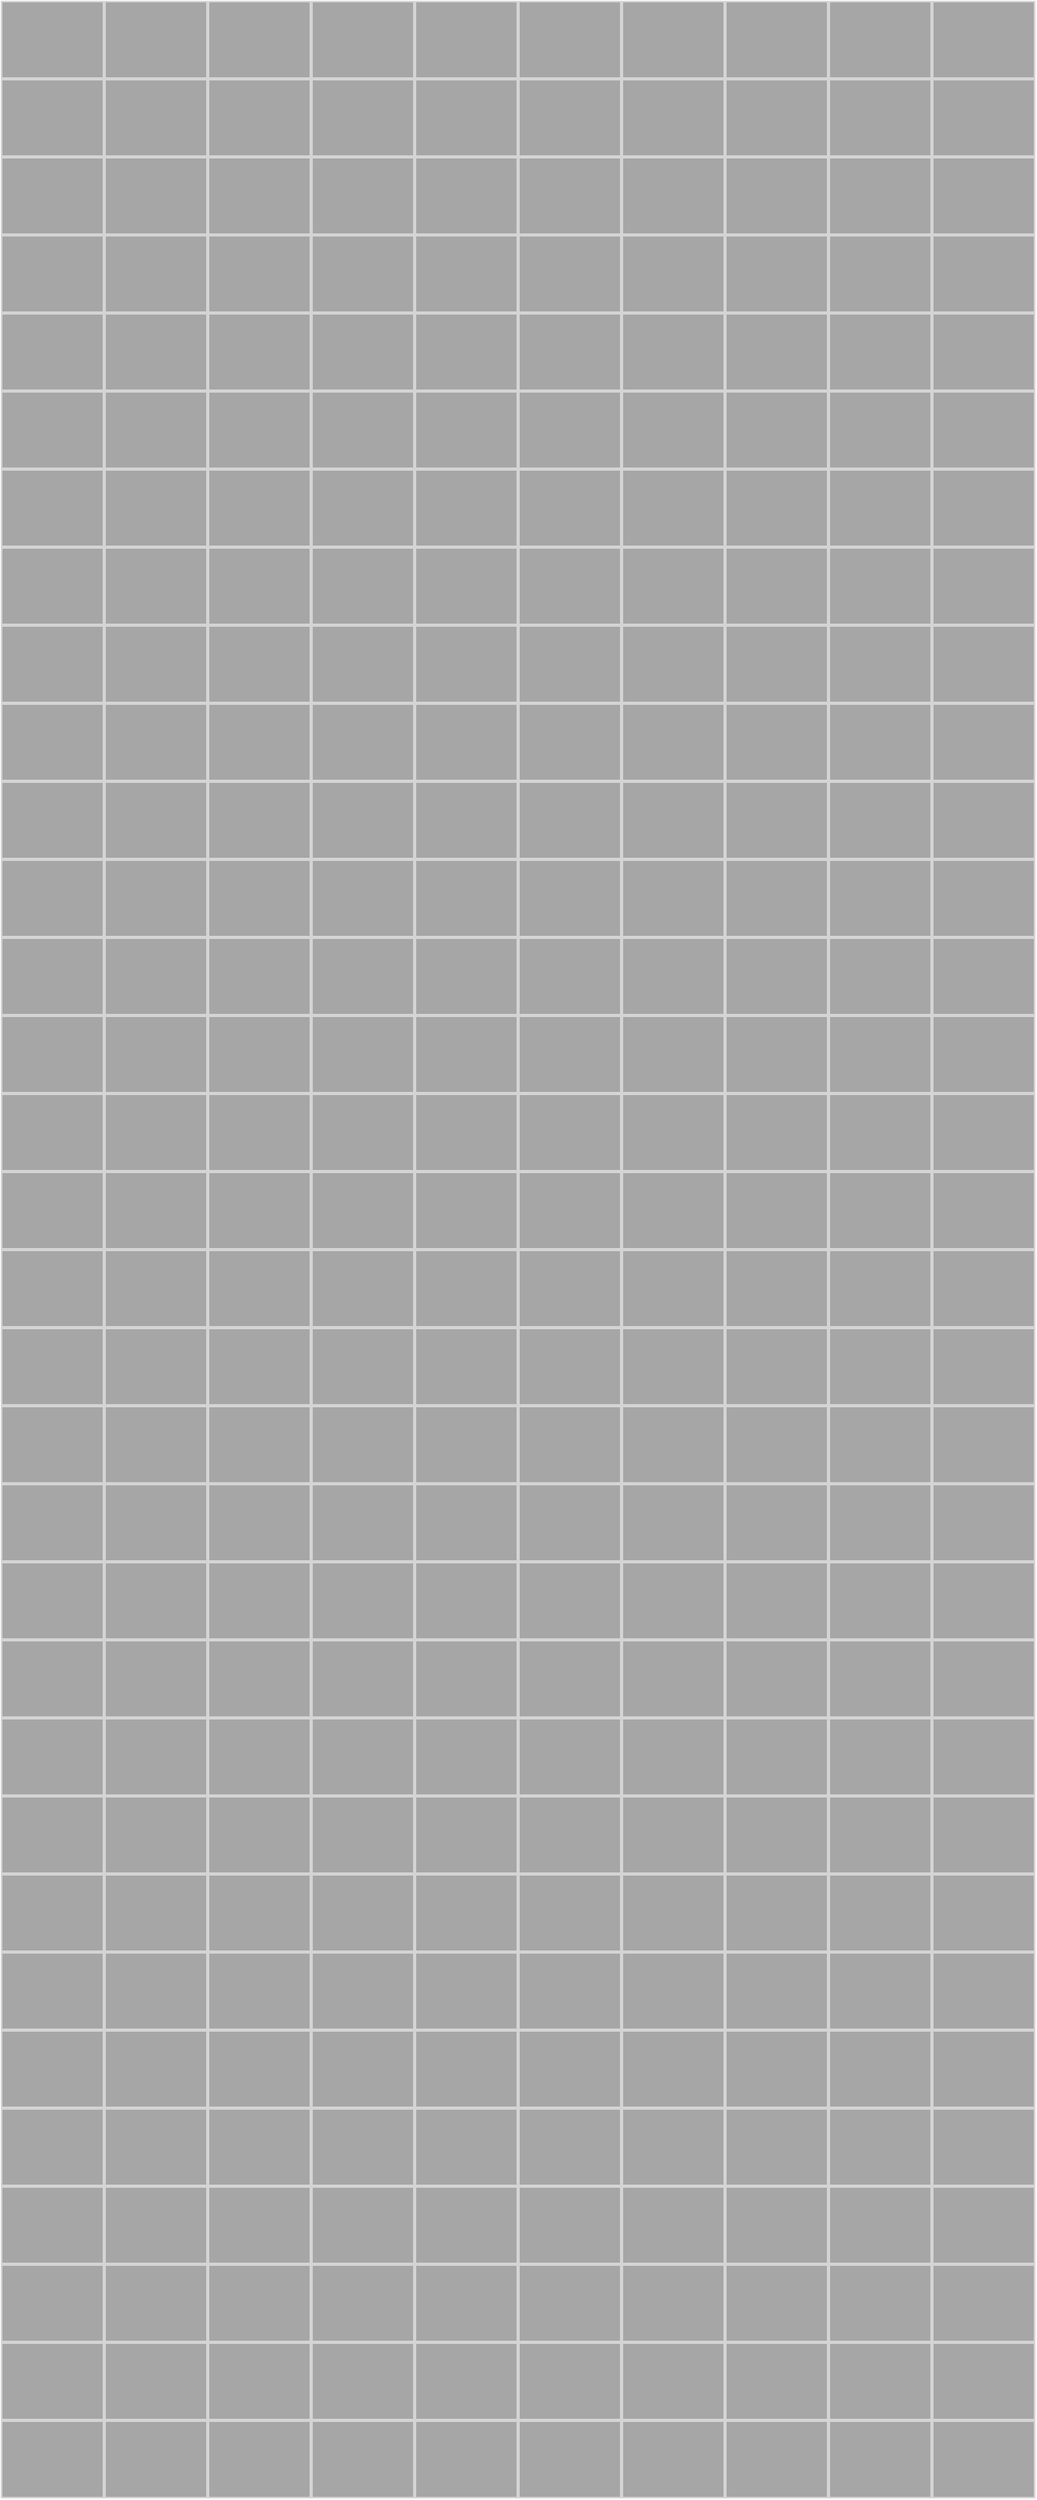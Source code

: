<mxfile version="16.5.1" type="device" pages="6"><diagram id="fiNI3mAzOzo4EcMtdYFT" name="背景"><mxGraphModel dx="1366" dy="939" grid="1" gridSize="10" guides="1" tooltips="1" connect="1" arrows="1" fold="1" page="1" pageScale="1" pageWidth="827" pageHeight="1169" math="0" shadow="0"><root><mxCell id="OW6x1hgxJBQnLwbI0UM2-0"/><mxCell id="OW6x1hgxJBQnLwbI0UM2-1" parent="OW6x1hgxJBQnLwbI0UM2-0"/><mxCell id="jDaVikVMLyrgtxA987Aq-0" value="" style="rounded=0;whiteSpace=wrap;html=1;strokeColor=#D4D4D4;gradientColor=none;fillColor=#A6A6A6;" vertex="1" parent="OW6x1hgxJBQnLwbI0UM2-1"><mxGeometry x="136" y="350" width="64" height="48" as="geometry"/></mxCell><mxCell id="jDaVikVMLyrgtxA987Aq-6" value="" style="rounded=0;whiteSpace=wrap;html=1;strokeColor=#D4D4D4;gradientColor=none;fillColor=#A6A6A6;" vertex="1" parent="OW6x1hgxJBQnLwbI0UM2-1"><mxGeometry x="201" y="350" width="64" height="48" as="geometry"/></mxCell><mxCell id="jDaVikVMLyrgtxA987Aq-25" value="" style="rounded=0;whiteSpace=wrap;html=1;strokeColor=#D4D4D4;gradientColor=none;fillColor=#A6A6A6;" vertex="1" parent="OW6x1hgxJBQnLwbI0UM2-1"><mxGeometry x="266" y="350" width="64" height="48" as="geometry"/></mxCell><mxCell id="jDaVikVMLyrgtxA987Aq-26" value="" style="rounded=0;whiteSpace=wrap;html=1;strokeColor=#D4D4D4;gradientColor=none;fillColor=#A6A6A6;" vertex="1" parent="OW6x1hgxJBQnLwbI0UM2-1"><mxGeometry x="331" y="350" width="64" height="48" as="geometry"/></mxCell><mxCell id="jDaVikVMLyrgtxA987Aq-27" value="" style="rounded=0;whiteSpace=wrap;html=1;strokeColor=#D4D4D4;gradientColor=none;fillColor=#A6A6A6;" vertex="1" parent="OW6x1hgxJBQnLwbI0UM2-1"><mxGeometry x="396" y="350" width="64" height="48" as="geometry"/></mxCell><mxCell id="jDaVikVMLyrgtxA987Aq-28" value="" style="rounded=0;whiteSpace=wrap;html=1;strokeColor=#D4D4D4;gradientColor=none;fillColor=#A6A6A6;" vertex="1" parent="OW6x1hgxJBQnLwbI0UM2-1"><mxGeometry x="461" y="350" width="64" height="48" as="geometry"/></mxCell><mxCell id="jDaVikVMLyrgtxA987Aq-29" value="" style="rounded=0;whiteSpace=wrap;html=1;strokeColor=#D4D4D4;gradientColor=none;fillColor=#A6A6A6;" vertex="1" parent="OW6x1hgxJBQnLwbI0UM2-1"><mxGeometry x="526" y="350" width="64" height="48" as="geometry"/></mxCell><mxCell id="jDaVikVMLyrgtxA987Aq-30" value="" style="rounded=0;whiteSpace=wrap;html=1;strokeColor=#D4D4D4;gradientColor=none;fillColor=#A6A6A6;" vertex="1" parent="OW6x1hgxJBQnLwbI0UM2-1"><mxGeometry x="591" y="350" width="64" height="48" as="geometry"/></mxCell><mxCell id="jDaVikVMLyrgtxA987Aq-31" value="" style="rounded=0;whiteSpace=wrap;html=1;strokeColor=#D4D4D4;gradientColor=none;fillColor=#A6A6A6;" vertex="1" parent="OW6x1hgxJBQnLwbI0UM2-1"><mxGeometry x="656" y="350" width="64" height="48" as="geometry"/></mxCell><mxCell id="jDaVikVMLyrgtxA987Aq-32" value="" style="rounded=0;whiteSpace=wrap;html=1;strokeColor=#D4D4D4;gradientColor=none;fillColor=#A6A6A6;" vertex="1" parent="OW6x1hgxJBQnLwbI0UM2-1"><mxGeometry x="721" y="350" width="64" height="48" as="geometry"/></mxCell><mxCell id="jDaVikVMLyrgtxA987Aq-33" value="" style="rounded=0;whiteSpace=wrap;html=1;strokeColor=#D4D4D4;gradientColor=none;fillColor=#A6A6A6;" vertex="1" parent="OW6x1hgxJBQnLwbI0UM2-1"><mxGeometry x="136" y="399" width="64" height="48" as="geometry"/></mxCell><mxCell id="jDaVikVMLyrgtxA987Aq-34" value="" style="rounded=0;whiteSpace=wrap;html=1;strokeColor=#D4D4D4;gradientColor=none;fillColor=#A6A6A6;" vertex="1" parent="OW6x1hgxJBQnLwbI0UM2-1"><mxGeometry x="201" y="399" width="64" height="48" as="geometry"/></mxCell><mxCell id="jDaVikVMLyrgtxA987Aq-35" value="" style="rounded=0;whiteSpace=wrap;html=1;strokeColor=#D4D4D4;gradientColor=none;fillColor=#A6A6A6;" vertex="1" parent="OW6x1hgxJBQnLwbI0UM2-1"><mxGeometry x="266" y="399" width="64" height="48" as="geometry"/></mxCell><mxCell id="jDaVikVMLyrgtxA987Aq-36" value="" style="rounded=0;whiteSpace=wrap;html=1;strokeColor=#D4D4D4;gradientColor=none;fillColor=#A6A6A6;" vertex="1" parent="OW6x1hgxJBQnLwbI0UM2-1"><mxGeometry x="331" y="399" width="64" height="48" as="geometry"/></mxCell><mxCell id="jDaVikVMLyrgtxA987Aq-37" value="" style="rounded=0;whiteSpace=wrap;html=1;strokeColor=#D4D4D4;gradientColor=none;fillColor=#A6A6A6;" vertex="1" parent="OW6x1hgxJBQnLwbI0UM2-1"><mxGeometry x="396" y="399" width="64" height="48" as="geometry"/></mxCell><mxCell id="jDaVikVMLyrgtxA987Aq-38" value="" style="rounded=0;whiteSpace=wrap;html=1;strokeColor=#D4D4D4;gradientColor=none;fillColor=#A6A6A6;" vertex="1" parent="OW6x1hgxJBQnLwbI0UM2-1"><mxGeometry x="461" y="399" width="64" height="48" as="geometry"/></mxCell><mxCell id="jDaVikVMLyrgtxA987Aq-39" value="" style="rounded=0;whiteSpace=wrap;html=1;strokeColor=#D4D4D4;gradientColor=none;fillColor=#A6A6A6;" vertex="1" parent="OW6x1hgxJBQnLwbI0UM2-1"><mxGeometry x="526" y="399" width="64" height="48" as="geometry"/></mxCell><mxCell id="jDaVikVMLyrgtxA987Aq-40" value="" style="rounded=0;whiteSpace=wrap;html=1;strokeColor=#D4D4D4;gradientColor=none;fillColor=#A6A6A6;" vertex="1" parent="OW6x1hgxJBQnLwbI0UM2-1"><mxGeometry x="591" y="399" width="64" height="48" as="geometry"/></mxCell><mxCell id="jDaVikVMLyrgtxA987Aq-41" value="" style="rounded=0;whiteSpace=wrap;html=1;strokeColor=#D4D4D4;gradientColor=none;fillColor=#A6A6A6;" vertex="1" parent="OW6x1hgxJBQnLwbI0UM2-1"><mxGeometry x="656" y="399" width="64" height="48" as="geometry"/></mxCell><mxCell id="jDaVikVMLyrgtxA987Aq-42" value="" style="rounded=0;whiteSpace=wrap;html=1;strokeColor=#D4D4D4;gradientColor=none;fillColor=#A6A6A6;" vertex="1" parent="OW6x1hgxJBQnLwbI0UM2-1"><mxGeometry x="721" y="399" width="64" height="48" as="geometry"/></mxCell><mxCell id="jDaVikVMLyrgtxA987Aq-43" value="" style="rounded=0;whiteSpace=wrap;html=1;strokeColor=#D4D4D4;gradientColor=none;fillColor=#A6A6A6;" vertex="1" parent="OW6x1hgxJBQnLwbI0UM2-1"><mxGeometry x="136" y="448" width="64" height="48" as="geometry"/></mxCell><mxCell id="jDaVikVMLyrgtxA987Aq-44" value="" style="rounded=0;whiteSpace=wrap;html=1;strokeColor=#D4D4D4;gradientColor=none;fillColor=#A6A6A6;" vertex="1" parent="OW6x1hgxJBQnLwbI0UM2-1"><mxGeometry x="201" y="448" width="64" height="48" as="geometry"/></mxCell><mxCell id="jDaVikVMLyrgtxA987Aq-45" value="" style="rounded=0;whiteSpace=wrap;html=1;strokeColor=#D4D4D4;gradientColor=none;fillColor=#A6A6A6;" vertex="1" parent="OW6x1hgxJBQnLwbI0UM2-1"><mxGeometry x="266" y="448" width="64" height="48" as="geometry"/></mxCell><mxCell id="jDaVikVMLyrgtxA987Aq-46" value="" style="rounded=0;whiteSpace=wrap;html=1;strokeColor=#D4D4D4;gradientColor=none;fillColor=#A6A6A6;" vertex="1" parent="OW6x1hgxJBQnLwbI0UM2-1"><mxGeometry x="331" y="448" width="64" height="48" as="geometry"/></mxCell><mxCell id="jDaVikVMLyrgtxA987Aq-47" value="" style="rounded=0;whiteSpace=wrap;html=1;strokeColor=#D4D4D4;gradientColor=none;fillColor=#A6A6A6;" vertex="1" parent="OW6x1hgxJBQnLwbI0UM2-1"><mxGeometry x="396" y="448" width="64" height="48" as="geometry"/></mxCell><mxCell id="jDaVikVMLyrgtxA987Aq-48" value="" style="rounded=0;whiteSpace=wrap;html=1;strokeColor=#D4D4D4;gradientColor=none;fillColor=#A6A6A6;" vertex="1" parent="OW6x1hgxJBQnLwbI0UM2-1"><mxGeometry x="461" y="448" width="64" height="48" as="geometry"/></mxCell><mxCell id="jDaVikVMLyrgtxA987Aq-49" value="" style="rounded=0;whiteSpace=wrap;html=1;strokeColor=#D4D4D4;gradientColor=none;fillColor=#A6A6A6;" vertex="1" parent="OW6x1hgxJBQnLwbI0UM2-1"><mxGeometry x="526" y="448" width="64" height="48" as="geometry"/></mxCell><mxCell id="jDaVikVMLyrgtxA987Aq-50" value="" style="rounded=0;whiteSpace=wrap;html=1;strokeColor=#D4D4D4;gradientColor=none;fillColor=#A6A6A6;" vertex="1" parent="OW6x1hgxJBQnLwbI0UM2-1"><mxGeometry x="591" y="448" width="64" height="48" as="geometry"/></mxCell><mxCell id="jDaVikVMLyrgtxA987Aq-51" value="" style="rounded=0;whiteSpace=wrap;html=1;strokeColor=#D4D4D4;gradientColor=none;fillColor=#A6A6A6;" vertex="1" parent="OW6x1hgxJBQnLwbI0UM2-1"><mxGeometry x="656" y="448" width="64" height="48" as="geometry"/></mxCell><mxCell id="jDaVikVMLyrgtxA987Aq-52" value="" style="rounded=0;whiteSpace=wrap;html=1;strokeColor=#D4D4D4;gradientColor=none;fillColor=#A6A6A6;" vertex="1" parent="OW6x1hgxJBQnLwbI0UM2-1"><mxGeometry x="721" y="448" width="64" height="48" as="geometry"/></mxCell><mxCell id="jDaVikVMLyrgtxA987Aq-53" value="" style="rounded=0;whiteSpace=wrap;html=1;strokeColor=#D4D4D4;gradientColor=none;fillColor=#A6A6A6;" vertex="1" parent="OW6x1hgxJBQnLwbI0UM2-1"><mxGeometry x="136" y="497" width="64" height="48" as="geometry"/></mxCell><mxCell id="jDaVikVMLyrgtxA987Aq-54" value="" style="rounded=0;whiteSpace=wrap;html=1;strokeColor=#D4D4D4;gradientColor=none;fillColor=#A6A6A6;" vertex="1" parent="OW6x1hgxJBQnLwbI0UM2-1"><mxGeometry x="201" y="497" width="64" height="48" as="geometry"/></mxCell><mxCell id="jDaVikVMLyrgtxA987Aq-55" value="" style="rounded=0;whiteSpace=wrap;html=1;strokeColor=#D4D4D4;gradientColor=none;fillColor=#A6A6A6;" vertex="1" parent="OW6x1hgxJBQnLwbI0UM2-1"><mxGeometry x="266" y="497" width="64" height="48" as="geometry"/></mxCell><mxCell id="jDaVikVMLyrgtxA987Aq-56" value="" style="rounded=0;whiteSpace=wrap;html=1;strokeColor=#D4D4D4;gradientColor=none;fillColor=#A6A6A6;" vertex="1" parent="OW6x1hgxJBQnLwbI0UM2-1"><mxGeometry x="331" y="497" width="64" height="48" as="geometry"/></mxCell><mxCell id="jDaVikVMLyrgtxA987Aq-57" value="" style="rounded=0;whiteSpace=wrap;html=1;strokeColor=#D4D4D4;gradientColor=none;fillColor=#A6A6A6;" vertex="1" parent="OW6x1hgxJBQnLwbI0UM2-1"><mxGeometry x="396" y="497" width="64" height="48" as="geometry"/></mxCell><mxCell id="jDaVikVMLyrgtxA987Aq-58" value="" style="rounded=0;whiteSpace=wrap;html=1;strokeColor=#D4D4D4;gradientColor=none;fillColor=#A6A6A6;" vertex="1" parent="OW6x1hgxJBQnLwbI0UM2-1"><mxGeometry x="461" y="497" width="64" height="48" as="geometry"/></mxCell><mxCell id="jDaVikVMLyrgtxA987Aq-59" value="" style="rounded=0;whiteSpace=wrap;html=1;strokeColor=#D4D4D4;gradientColor=none;fillColor=#A6A6A6;" vertex="1" parent="OW6x1hgxJBQnLwbI0UM2-1"><mxGeometry x="526" y="497" width="64" height="48" as="geometry"/></mxCell><mxCell id="jDaVikVMLyrgtxA987Aq-60" value="" style="rounded=0;whiteSpace=wrap;html=1;strokeColor=#D4D4D4;gradientColor=none;fillColor=#A6A6A6;" vertex="1" parent="OW6x1hgxJBQnLwbI0UM2-1"><mxGeometry x="591" y="497" width="64" height="48" as="geometry"/></mxCell><mxCell id="jDaVikVMLyrgtxA987Aq-61" value="" style="rounded=0;whiteSpace=wrap;html=1;strokeColor=#D4D4D4;gradientColor=none;fillColor=#A6A6A6;" vertex="1" parent="OW6x1hgxJBQnLwbI0UM2-1"><mxGeometry x="656" y="497" width="64" height="48" as="geometry"/></mxCell><mxCell id="jDaVikVMLyrgtxA987Aq-62" value="" style="rounded=0;whiteSpace=wrap;html=1;strokeColor=#D4D4D4;gradientColor=none;fillColor=#A6A6A6;" vertex="1" parent="OW6x1hgxJBQnLwbI0UM2-1"><mxGeometry x="721" y="497" width="64" height="48" as="geometry"/></mxCell><mxCell id="jDaVikVMLyrgtxA987Aq-63" value="" style="rounded=0;whiteSpace=wrap;html=1;strokeColor=#D4D4D4;gradientColor=none;fillColor=#A6A6A6;" vertex="1" parent="OW6x1hgxJBQnLwbI0UM2-1"><mxGeometry x="136" y="546" width="64" height="48" as="geometry"/></mxCell><mxCell id="jDaVikVMLyrgtxA987Aq-64" value="" style="rounded=0;whiteSpace=wrap;html=1;strokeColor=#D4D4D4;gradientColor=none;fillColor=#A6A6A6;" vertex="1" parent="OW6x1hgxJBQnLwbI0UM2-1"><mxGeometry x="201" y="546" width="64" height="48" as="geometry"/></mxCell><mxCell id="jDaVikVMLyrgtxA987Aq-65" value="" style="rounded=0;whiteSpace=wrap;html=1;strokeColor=#D4D4D4;gradientColor=none;fillColor=#A6A6A6;" vertex="1" parent="OW6x1hgxJBQnLwbI0UM2-1"><mxGeometry x="266" y="546" width="64" height="48" as="geometry"/></mxCell><mxCell id="jDaVikVMLyrgtxA987Aq-66" value="" style="rounded=0;whiteSpace=wrap;html=1;strokeColor=#D4D4D4;gradientColor=none;fillColor=#A6A6A6;" vertex="1" parent="OW6x1hgxJBQnLwbI0UM2-1"><mxGeometry x="331" y="546" width="64" height="48" as="geometry"/></mxCell><mxCell id="jDaVikVMLyrgtxA987Aq-67" value="" style="rounded=0;whiteSpace=wrap;html=1;strokeColor=#D4D4D4;gradientColor=none;fillColor=#A6A6A6;" vertex="1" parent="OW6x1hgxJBQnLwbI0UM2-1"><mxGeometry x="396" y="546" width="64" height="48" as="geometry"/></mxCell><mxCell id="jDaVikVMLyrgtxA987Aq-68" value="" style="rounded=0;whiteSpace=wrap;html=1;strokeColor=#D4D4D4;gradientColor=none;fillColor=#A6A6A6;" vertex="1" parent="OW6x1hgxJBQnLwbI0UM2-1"><mxGeometry x="461" y="546" width="64" height="48" as="geometry"/></mxCell><mxCell id="jDaVikVMLyrgtxA987Aq-69" value="" style="rounded=0;whiteSpace=wrap;html=1;strokeColor=#D4D4D4;gradientColor=none;fillColor=#A6A6A6;" vertex="1" parent="OW6x1hgxJBQnLwbI0UM2-1"><mxGeometry x="526" y="546" width="64" height="48" as="geometry"/></mxCell><mxCell id="jDaVikVMLyrgtxA987Aq-70" value="" style="rounded=0;whiteSpace=wrap;html=1;strokeColor=#D4D4D4;gradientColor=none;fillColor=#A6A6A6;" vertex="1" parent="OW6x1hgxJBQnLwbI0UM2-1"><mxGeometry x="591" y="546" width="64" height="48" as="geometry"/></mxCell><mxCell id="jDaVikVMLyrgtxA987Aq-71" value="" style="rounded=0;whiteSpace=wrap;html=1;strokeColor=#D4D4D4;gradientColor=none;fillColor=#A6A6A6;" vertex="1" parent="OW6x1hgxJBQnLwbI0UM2-1"><mxGeometry x="656" y="546" width="64" height="48" as="geometry"/></mxCell><mxCell id="jDaVikVMLyrgtxA987Aq-72" value="" style="rounded=0;whiteSpace=wrap;html=1;strokeColor=#D4D4D4;gradientColor=none;fillColor=#A6A6A6;" vertex="1" parent="OW6x1hgxJBQnLwbI0UM2-1"><mxGeometry x="721" y="546" width="64" height="48" as="geometry"/></mxCell><mxCell id="jDaVikVMLyrgtxA987Aq-73" value="" style="rounded=0;whiteSpace=wrap;html=1;strokeColor=#D4D4D4;gradientColor=none;fillColor=#A6A6A6;" vertex="1" parent="OW6x1hgxJBQnLwbI0UM2-1"><mxGeometry x="136" y="595" width="64" height="48" as="geometry"/></mxCell><mxCell id="jDaVikVMLyrgtxA987Aq-74" value="" style="rounded=0;whiteSpace=wrap;html=1;strokeColor=#D4D4D4;gradientColor=none;fillColor=#A6A6A6;" vertex="1" parent="OW6x1hgxJBQnLwbI0UM2-1"><mxGeometry x="201" y="595" width="64" height="48" as="geometry"/></mxCell><mxCell id="jDaVikVMLyrgtxA987Aq-75" value="" style="rounded=0;whiteSpace=wrap;html=1;strokeColor=#D4D4D4;gradientColor=none;fillColor=#A6A6A6;" vertex="1" parent="OW6x1hgxJBQnLwbI0UM2-1"><mxGeometry x="266" y="595" width="64" height="48" as="geometry"/></mxCell><mxCell id="jDaVikVMLyrgtxA987Aq-76" value="" style="rounded=0;whiteSpace=wrap;html=1;strokeColor=#D4D4D4;gradientColor=none;fillColor=#A6A6A6;" vertex="1" parent="OW6x1hgxJBQnLwbI0UM2-1"><mxGeometry x="331" y="595" width="64" height="48" as="geometry"/></mxCell><mxCell id="jDaVikVMLyrgtxA987Aq-77" value="" style="rounded=0;whiteSpace=wrap;html=1;strokeColor=#D4D4D4;gradientColor=none;fillColor=#A6A6A6;" vertex="1" parent="OW6x1hgxJBQnLwbI0UM2-1"><mxGeometry x="396" y="595" width="64" height="48" as="geometry"/></mxCell><mxCell id="jDaVikVMLyrgtxA987Aq-78" value="" style="rounded=0;whiteSpace=wrap;html=1;strokeColor=#D4D4D4;gradientColor=none;fillColor=#A6A6A6;" vertex="1" parent="OW6x1hgxJBQnLwbI0UM2-1"><mxGeometry x="461" y="595" width="64" height="48" as="geometry"/></mxCell><mxCell id="jDaVikVMLyrgtxA987Aq-79" value="" style="rounded=0;whiteSpace=wrap;html=1;strokeColor=#D4D4D4;gradientColor=none;fillColor=#A6A6A6;" vertex="1" parent="OW6x1hgxJBQnLwbI0UM2-1"><mxGeometry x="526" y="595" width="64" height="48" as="geometry"/></mxCell><mxCell id="jDaVikVMLyrgtxA987Aq-80" value="" style="rounded=0;whiteSpace=wrap;html=1;strokeColor=#D4D4D4;gradientColor=none;fillColor=#A6A6A6;" vertex="1" parent="OW6x1hgxJBQnLwbI0UM2-1"><mxGeometry x="591" y="595" width="64" height="48" as="geometry"/></mxCell><mxCell id="jDaVikVMLyrgtxA987Aq-81" value="" style="rounded=0;whiteSpace=wrap;html=1;strokeColor=#D4D4D4;gradientColor=none;fillColor=#A6A6A6;" vertex="1" parent="OW6x1hgxJBQnLwbI0UM2-1"><mxGeometry x="656" y="595" width="64" height="48" as="geometry"/></mxCell><mxCell id="jDaVikVMLyrgtxA987Aq-82" value="" style="rounded=0;whiteSpace=wrap;html=1;strokeColor=#D4D4D4;gradientColor=none;fillColor=#A6A6A6;" vertex="1" parent="OW6x1hgxJBQnLwbI0UM2-1"><mxGeometry x="721" y="595" width="64" height="48" as="geometry"/></mxCell><mxCell id="jDaVikVMLyrgtxA987Aq-83" value="" style="rounded=0;whiteSpace=wrap;html=1;strokeColor=#D4D4D4;gradientColor=none;fillColor=#A6A6A6;" vertex="1" parent="OW6x1hgxJBQnLwbI0UM2-1"><mxGeometry x="136" y="644" width="64" height="48" as="geometry"/></mxCell><mxCell id="jDaVikVMLyrgtxA987Aq-84" value="" style="rounded=0;whiteSpace=wrap;html=1;strokeColor=#D4D4D4;gradientColor=none;fillColor=#A6A6A6;" vertex="1" parent="OW6x1hgxJBQnLwbI0UM2-1"><mxGeometry x="201" y="644" width="64" height="48" as="geometry"/></mxCell><mxCell id="jDaVikVMLyrgtxA987Aq-85" value="" style="rounded=0;whiteSpace=wrap;html=1;strokeColor=#D4D4D4;gradientColor=none;fillColor=#A6A6A6;" vertex="1" parent="OW6x1hgxJBQnLwbI0UM2-1"><mxGeometry x="266" y="644" width="64" height="48" as="geometry"/></mxCell><mxCell id="jDaVikVMLyrgtxA987Aq-86" value="" style="rounded=0;whiteSpace=wrap;html=1;strokeColor=#D4D4D4;gradientColor=none;fillColor=#A6A6A6;" vertex="1" parent="OW6x1hgxJBQnLwbI0UM2-1"><mxGeometry x="331" y="644" width="64" height="48" as="geometry"/></mxCell><mxCell id="jDaVikVMLyrgtxA987Aq-87" value="" style="rounded=0;whiteSpace=wrap;html=1;strokeColor=#D4D4D4;gradientColor=none;fillColor=#A6A6A6;" vertex="1" parent="OW6x1hgxJBQnLwbI0UM2-1"><mxGeometry x="396" y="644" width="64" height="48" as="geometry"/></mxCell><mxCell id="jDaVikVMLyrgtxA987Aq-88" value="" style="rounded=0;whiteSpace=wrap;html=1;strokeColor=#D4D4D4;gradientColor=none;fillColor=#A6A6A6;" vertex="1" parent="OW6x1hgxJBQnLwbI0UM2-1"><mxGeometry x="461" y="644" width="64" height="48" as="geometry"/></mxCell><mxCell id="jDaVikVMLyrgtxA987Aq-89" value="" style="rounded=0;whiteSpace=wrap;html=1;strokeColor=#D4D4D4;gradientColor=none;fillColor=#A6A6A6;" vertex="1" parent="OW6x1hgxJBQnLwbI0UM2-1"><mxGeometry x="526" y="644" width="64" height="48" as="geometry"/></mxCell><mxCell id="jDaVikVMLyrgtxA987Aq-90" value="" style="rounded=0;whiteSpace=wrap;html=1;strokeColor=#D4D4D4;gradientColor=none;fillColor=#A6A6A6;" vertex="1" parent="OW6x1hgxJBQnLwbI0UM2-1"><mxGeometry x="591" y="644" width="64" height="48" as="geometry"/></mxCell><mxCell id="jDaVikVMLyrgtxA987Aq-91" value="" style="rounded=0;whiteSpace=wrap;html=1;strokeColor=#D4D4D4;gradientColor=none;fillColor=#A6A6A6;" vertex="1" parent="OW6x1hgxJBQnLwbI0UM2-1"><mxGeometry x="656" y="644" width="64" height="48" as="geometry"/></mxCell><mxCell id="jDaVikVMLyrgtxA987Aq-92" value="" style="rounded=0;whiteSpace=wrap;html=1;strokeColor=#D4D4D4;gradientColor=none;fillColor=#A6A6A6;" vertex="1" parent="OW6x1hgxJBQnLwbI0UM2-1"><mxGeometry x="721" y="644" width="64" height="48" as="geometry"/></mxCell><mxCell id="jDaVikVMLyrgtxA987Aq-93" value="" style="rounded=0;whiteSpace=wrap;html=1;strokeColor=#D4D4D4;gradientColor=none;fillColor=#A6A6A6;" vertex="1" parent="OW6x1hgxJBQnLwbI0UM2-1"><mxGeometry x="136" y="693" width="64" height="48" as="geometry"/></mxCell><mxCell id="jDaVikVMLyrgtxA987Aq-94" value="" style="rounded=0;whiteSpace=wrap;html=1;strokeColor=#D4D4D4;gradientColor=none;fillColor=#A6A6A6;" vertex="1" parent="OW6x1hgxJBQnLwbI0UM2-1"><mxGeometry x="201" y="693" width="64" height="48" as="geometry"/></mxCell><mxCell id="jDaVikVMLyrgtxA987Aq-95" value="" style="rounded=0;whiteSpace=wrap;html=1;strokeColor=#D4D4D4;gradientColor=none;fillColor=#A6A6A6;" vertex="1" parent="OW6x1hgxJBQnLwbI0UM2-1"><mxGeometry x="266" y="693" width="64" height="48" as="geometry"/></mxCell><mxCell id="jDaVikVMLyrgtxA987Aq-96" value="" style="rounded=0;whiteSpace=wrap;html=1;strokeColor=#D4D4D4;gradientColor=none;fillColor=#A6A6A6;" vertex="1" parent="OW6x1hgxJBQnLwbI0UM2-1"><mxGeometry x="331" y="693" width="64" height="48" as="geometry"/></mxCell><mxCell id="jDaVikVMLyrgtxA987Aq-97" value="" style="rounded=0;whiteSpace=wrap;html=1;strokeColor=#D4D4D4;gradientColor=none;fillColor=#A6A6A6;" vertex="1" parent="OW6x1hgxJBQnLwbI0UM2-1"><mxGeometry x="396" y="693" width="64" height="48" as="geometry"/></mxCell><mxCell id="jDaVikVMLyrgtxA987Aq-98" value="" style="rounded=0;whiteSpace=wrap;html=1;strokeColor=#D4D4D4;gradientColor=none;fillColor=#A6A6A6;" vertex="1" parent="OW6x1hgxJBQnLwbI0UM2-1"><mxGeometry x="461" y="693" width="64" height="48" as="geometry"/></mxCell><mxCell id="jDaVikVMLyrgtxA987Aq-99" value="" style="rounded=0;whiteSpace=wrap;html=1;strokeColor=#D4D4D4;gradientColor=none;fillColor=#A6A6A6;" vertex="1" parent="OW6x1hgxJBQnLwbI0UM2-1"><mxGeometry x="526" y="693" width="64" height="48" as="geometry"/></mxCell><mxCell id="jDaVikVMLyrgtxA987Aq-100" value="" style="rounded=0;whiteSpace=wrap;html=1;strokeColor=#D4D4D4;gradientColor=none;fillColor=#A6A6A6;" vertex="1" parent="OW6x1hgxJBQnLwbI0UM2-1"><mxGeometry x="591" y="693" width="64" height="48" as="geometry"/></mxCell><mxCell id="jDaVikVMLyrgtxA987Aq-101" value="" style="rounded=0;whiteSpace=wrap;html=1;strokeColor=#D4D4D4;gradientColor=none;fillColor=#A6A6A6;" vertex="1" parent="OW6x1hgxJBQnLwbI0UM2-1"><mxGeometry x="656" y="693" width="64" height="48" as="geometry"/></mxCell><mxCell id="jDaVikVMLyrgtxA987Aq-102" value="" style="rounded=0;whiteSpace=wrap;html=1;strokeColor=#D4D4D4;gradientColor=none;fillColor=#A6A6A6;" vertex="1" parent="OW6x1hgxJBQnLwbI0UM2-1"><mxGeometry x="721" y="693" width="64" height="48" as="geometry"/></mxCell><mxCell id="jDaVikVMLyrgtxA987Aq-103" value="" style="rounded=0;whiteSpace=wrap;html=1;strokeColor=#D4D4D4;gradientColor=none;fillColor=#A6A6A6;" vertex="1" parent="OW6x1hgxJBQnLwbI0UM2-1"><mxGeometry x="136" y="742" width="64" height="48" as="geometry"/></mxCell><mxCell id="jDaVikVMLyrgtxA987Aq-104" value="" style="rounded=0;whiteSpace=wrap;html=1;strokeColor=#D4D4D4;gradientColor=none;fillColor=#A6A6A6;" vertex="1" parent="OW6x1hgxJBQnLwbI0UM2-1"><mxGeometry x="201" y="742" width="64" height="48" as="geometry"/></mxCell><mxCell id="jDaVikVMLyrgtxA987Aq-105" value="" style="rounded=0;whiteSpace=wrap;html=1;strokeColor=#D4D4D4;gradientColor=none;fillColor=#A6A6A6;" vertex="1" parent="OW6x1hgxJBQnLwbI0UM2-1"><mxGeometry x="266" y="742" width="64" height="48" as="geometry"/></mxCell><mxCell id="jDaVikVMLyrgtxA987Aq-106" value="" style="rounded=0;whiteSpace=wrap;html=1;strokeColor=#D4D4D4;gradientColor=none;fillColor=#A6A6A6;" vertex="1" parent="OW6x1hgxJBQnLwbI0UM2-1"><mxGeometry x="331" y="742" width="64" height="48" as="geometry"/></mxCell><mxCell id="jDaVikVMLyrgtxA987Aq-107" value="" style="rounded=0;whiteSpace=wrap;html=1;strokeColor=#D4D4D4;gradientColor=none;fillColor=#A6A6A6;" vertex="1" parent="OW6x1hgxJBQnLwbI0UM2-1"><mxGeometry x="396" y="742" width="64" height="48" as="geometry"/></mxCell><mxCell id="jDaVikVMLyrgtxA987Aq-108" value="" style="rounded=0;whiteSpace=wrap;html=1;strokeColor=#D4D4D4;gradientColor=none;fillColor=#A6A6A6;" vertex="1" parent="OW6x1hgxJBQnLwbI0UM2-1"><mxGeometry x="461" y="742" width="64" height="48" as="geometry"/></mxCell><mxCell id="jDaVikVMLyrgtxA987Aq-109" value="" style="rounded=0;whiteSpace=wrap;html=1;strokeColor=#D4D4D4;gradientColor=none;fillColor=#A6A6A6;" vertex="1" parent="OW6x1hgxJBQnLwbI0UM2-1"><mxGeometry x="526" y="742" width="64" height="48" as="geometry"/></mxCell><mxCell id="jDaVikVMLyrgtxA987Aq-110" value="" style="rounded=0;whiteSpace=wrap;html=1;strokeColor=#D4D4D4;gradientColor=none;fillColor=#A6A6A6;" vertex="1" parent="OW6x1hgxJBQnLwbI0UM2-1"><mxGeometry x="591" y="742" width="64" height="48" as="geometry"/></mxCell><mxCell id="jDaVikVMLyrgtxA987Aq-111" value="" style="rounded=0;whiteSpace=wrap;html=1;strokeColor=#D4D4D4;gradientColor=none;fillColor=#A6A6A6;" vertex="1" parent="OW6x1hgxJBQnLwbI0UM2-1"><mxGeometry x="656" y="742" width="64" height="48" as="geometry"/></mxCell><mxCell id="jDaVikVMLyrgtxA987Aq-112" value="" style="rounded=0;whiteSpace=wrap;html=1;strokeColor=#D4D4D4;gradientColor=none;fillColor=#A6A6A6;" vertex="1" parent="OW6x1hgxJBQnLwbI0UM2-1"><mxGeometry x="721" y="742" width="64" height="48" as="geometry"/></mxCell><mxCell id="jDaVikVMLyrgtxA987Aq-113" value="" style="rounded=0;whiteSpace=wrap;html=1;strokeColor=#D4D4D4;gradientColor=none;fillColor=#A6A6A6;" vertex="1" parent="OW6x1hgxJBQnLwbI0UM2-1"><mxGeometry x="136" y="791" width="64" height="48" as="geometry"/></mxCell><mxCell id="jDaVikVMLyrgtxA987Aq-114" value="" style="rounded=0;whiteSpace=wrap;html=1;strokeColor=#D4D4D4;gradientColor=none;fillColor=#A6A6A6;" vertex="1" parent="OW6x1hgxJBQnLwbI0UM2-1"><mxGeometry x="201" y="791" width="64" height="48" as="geometry"/></mxCell><mxCell id="jDaVikVMLyrgtxA987Aq-115" value="" style="rounded=0;whiteSpace=wrap;html=1;strokeColor=#D4D4D4;gradientColor=none;fillColor=#A6A6A6;" vertex="1" parent="OW6x1hgxJBQnLwbI0UM2-1"><mxGeometry x="266" y="791" width="64" height="48" as="geometry"/></mxCell><mxCell id="jDaVikVMLyrgtxA987Aq-116" value="" style="rounded=0;whiteSpace=wrap;html=1;strokeColor=#D4D4D4;gradientColor=none;fillColor=#A6A6A6;" vertex="1" parent="OW6x1hgxJBQnLwbI0UM2-1"><mxGeometry x="331" y="791" width="64" height="48" as="geometry"/></mxCell><mxCell id="jDaVikVMLyrgtxA987Aq-117" value="" style="rounded=0;whiteSpace=wrap;html=1;strokeColor=#D4D4D4;gradientColor=none;fillColor=#A6A6A6;" vertex="1" parent="OW6x1hgxJBQnLwbI0UM2-1"><mxGeometry x="396" y="791" width="64" height="48" as="geometry"/></mxCell><mxCell id="jDaVikVMLyrgtxA987Aq-118" value="" style="rounded=0;whiteSpace=wrap;html=1;strokeColor=#D4D4D4;gradientColor=none;fillColor=#A6A6A6;" vertex="1" parent="OW6x1hgxJBQnLwbI0UM2-1"><mxGeometry x="461" y="791" width="64" height="48" as="geometry"/></mxCell><mxCell id="jDaVikVMLyrgtxA987Aq-119" value="" style="rounded=0;whiteSpace=wrap;html=1;strokeColor=#D4D4D4;gradientColor=none;fillColor=#A6A6A6;" vertex="1" parent="OW6x1hgxJBQnLwbI0UM2-1"><mxGeometry x="526" y="791" width="64" height="48" as="geometry"/></mxCell><mxCell id="jDaVikVMLyrgtxA987Aq-120" value="" style="rounded=0;whiteSpace=wrap;html=1;strokeColor=#D4D4D4;gradientColor=none;fillColor=#A6A6A6;" vertex="1" parent="OW6x1hgxJBQnLwbI0UM2-1"><mxGeometry x="591" y="791" width="64" height="48" as="geometry"/></mxCell><mxCell id="jDaVikVMLyrgtxA987Aq-121" value="" style="rounded=0;whiteSpace=wrap;html=1;strokeColor=#D4D4D4;gradientColor=none;fillColor=#A6A6A6;" vertex="1" parent="OW6x1hgxJBQnLwbI0UM2-1"><mxGeometry x="656" y="791" width="64" height="48" as="geometry"/></mxCell><mxCell id="jDaVikVMLyrgtxA987Aq-122" value="" style="rounded=0;whiteSpace=wrap;html=1;strokeColor=#D4D4D4;gradientColor=none;fillColor=#A6A6A6;" vertex="1" parent="OW6x1hgxJBQnLwbI0UM2-1"><mxGeometry x="721" y="791" width="64" height="48" as="geometry"/></mxCell><mxCell id="jDaVikVMLyrgtxA987Aq-123" value="" style="rounded=0;whiteSpace=wrap;html=1;strokeColor=#D4D4D4;gradientColor=none;fillColor=#A6A6A6;" vertex="1" parent="OW6x1hgxJBQnLwbI0UM2-1"><mxGeometry x="136" y="840" width="64" height="48" as="geometry"/></mxCell><mxCell id="jDaVikVMLyrgtxA987Aq-124" value="" style="rounded=0;whiteSpace=wrap;html=1;strokeColor=#D4D4D4;gradientColor=none;fillColor=#A6A6A6;" vertex="1" parent="OW6x1hgxJBQnLwbI0UM2-1"><mxGeometry x="201" y="840" width="64" height="48" as="geometry"/></mxCell><mxCell id="jDaVikVMLyrgtxA987Aq-125" value="" style="rounded=0;whiteSpace=wrap;html=1;strokeColor=#D4D4D4;gradientColor=none;fillColor=#A6A6A6;" vertex="1" parent="OW6x1hgxJBQnLwbI0UM2-1"><mxGeometry x="266" y="840" width="64" height="48" as="geometry"/></mxCell><mxCell id="jDaVikVMLyrgtxA987Aq-126" value="" style="rounded=0;whiteSpace=wrap;html=1;strokeColor=#D4D4D4;gradientColor=none;fillColor=#A6A6A6;" vertex="1" parent="OW6x1hgxJBQnLwbI0UM2-1"><mxGeometry x="331" y="840" width="64" height="48" as="geometry"/></mxCell><mxCell id="jDaVikVMLyrgtxA987Aq-127" value="" style="rounded=0;whiteSpace=wrap;html=1;strokeColor=#D4D4D4;gradientColor=none;fillColor=#A6A6A6;" vertex="1" parent="OW6x1hgxJBQnLwbI0UM2-1"><mxGeometry x="396" y="840" width="64" height="48" as="geometry"/></mxCell><mxCell id="jDaVikVMLyrgtxA987Aq-128" value="" style="rounded=0;whiteSpace=wrap;html=1;strokeColor=#D4D4D4;gradientColor=none;fillColor=#A6A6A6;" vertex="1" parent="OW6x1hgxJBQnLwbI0UM2-1"><mxGeometry x="461" y="840" width="64" height="48" as="geometry"/></mxCell><mxCell id="jDaVikVMLyrgtxA987Aq-129" value="" style="rounded=0;whiteSpace=wrap;html=1;strokeColor=#D4D4D4;gradientColor=none;fillColor=#A6A6A6;" vertex="1" parent="OW6x1hgxJBQnLwbI0UM2-1"><mxGeometry x="526" y="840" width="64" height="48" as="geometry"/></mxCell><mxCell id="jDaVikVMLyrgtxA987Aq-130" value="" style="rounded=0;whiteSpace=wrap;html=1;strokeColor=#D4D4D4;gradientColor=none;fillColor=#A6A6A6;" vertex="1" parent="OW6x1hgxJBQnLwbI0UM2-1"><mxGeometry x="591" y="840" width="64" height="48" as="geometry"/></mxCell><mxCell id="jDaVikVMLyrgtxA987Aq-131" value="" style="rounded=0;whiteSpace=wrap;html=1;strokeColor=#D4D4D4;gradientColor=none;fillColor=#A6A6A6;" vertex="1" parent="OW6x1hgxJBQnLwbI0UM2-1"><mxGeometry x="656" y="840" width="64" height="48" as="geometry"/></mxCell><mxCell id="jDaVikVMLyrgtxA987Aq-132" value="" style="rounded=0;whiteSpace=wrap;html=1;strokeColor=#D4D4D4;gradientColor=none;fillColor=#A6A6A6;" vertex="1" parent="OW6x1hgxJBQnLwbI0UM2-1"><mxGeometry x="721" y="840" width="64" height="48" as="geometry"/></mxCell><mxCell id="jDaVikVMLyrgtxA987Aq-133" value="" style="rounded=0;whiteSpace=wrap;html=1;strokeColor=#D4D4D4;gradientColor=none;fillColor=#A6A6A6;" vertex="1" parent="OW6x1hgxJBQnLwbI0UM2-1"><mxGeometry x="136" y="889" width="64" height="48" as="geometry"/></mxCell><mxCell id="jDaVikVMLyrgtxA987Aq-134" value="" style="rounded=0;whiteSpace=wrap;html=1;strokeColor=#D4D4D4;gradientColor=none;fillColor=#A6A6A6;" vertex="1" parent="OW6x1hgxJBQnLwbI0UM2-1"><mxGeometry x="201" y="889" width="64" height="48" as="geometry"/></mxCell><mxCell id="jDaVikVMLyrgtxA987Aq-135" value="" style="rounded=0;whiteSpace=wrap;html=1;strokeColor=#D4D4D4;gradientColor=none;fillColor=#A6A6A6;" vertex="1" parent="OW6x1hgxJBQnLwbI0UM2-1"><mxGeometry x="266" y="889" width="64" height="48" as="geometry"/></mxCell><mxCell id="jDaVikVMLyrgtxA987Aq-136" value="" style="rounded=0;whiteSpace=wrap;html=1;strokeColor=#D4D4D4;gradientColor=none;fillColor=#A6A6A6;" vertex="1" parent="OW6x1hgxJBQnLwbI0UM2-1"><mxGeometry x="331" y="889" width="64" height="48" as="geometry"/></mxCell><mxCell id="jDaVikVMLyrgtxA987Aq-137" value="" style="rounded=0;whiteSpace=wrap;html=1;strokeColor=#D4D4D4;gradientColor=none;fillColor=#A6A6A6;" vertex="1" parent="OW6x1hgxJBQnLwbI0UM2-1"><mxGeometry x="396" y="889" width="64" height="48" as="geometry"/></mxCell><mxCell id="jDaVikVMLyrgtxA987Aq-138" value="" style="rounded=0;whiteSpace=wrap;html=1;strokeColor=#D4D4D4;gradientColor=none;fillColor=#A6A6A6;" vertex="1" parent="OW6x1hgxJBQnLwbI0UM2-1"><mxGeometry x="461" y="889" width="64" height="48" as="geometry"/></mxCell><mxCell id="jDaVikVMLyrgtxA987Aq-139" value="" style="rounded=0;whiteSpace=wrap;html=1;strokeColor=#D4D4D4;gradientColor=none;fillColor=#A6A6A6;" vertex="1" parent="OW6x1hgxJBQnLwbI0UM2-1"><mxGeometry x="526" y="889" width="64" height="48" as="geometry"/></mxCell><mxCell id="jDaVikVMLyrgtxA987Aq-140" value="" style="rounded=0;whiteSpace=wrap;html=1;strokeColor=#D4D4D4;gradientColor=none;fillColor=#A6A6A6;" vertex="1" parent="OW6x1hgxJBQnLwbI0UM2-1"><mxGeometry x="591" y="889" width="64" height="48" as="geometry"/></mxCell><mxCell id="jDaVikVMLyrgtxA987Aq-141" value="" style="rounded=0;whiteSpace=wrap;html=1;strokeColor=#D4D4D4;gradientColor=none;fillColor=#A6A6A6;" vertex="1" parent="OW6x1hgxJBQnLwbI0UM2-1"><mxGeometry x="656" y="889" width="64" height="48" as="geometry"/></mxCell><mxCell id="jDaVikVMLyrgtxA987Aq-142" value="" style="rounded=0;whiteSpace=wrap;html=1;strokeColor=#D4D4D4;gradientColor=none;fillColor=#A6A6A6;" vertex="1" parent="OW6x1hgxJBQnLwbI0UM2-1"><mxGeometry x="721" y="889" width="64" height="48" as="geometry"/></mxCell><mxCell id="jDaVikVMLyrgtxA987Aq-143" value="" style="rounded=0;whiteSpace=wrap;html=1;strokeColor=#D4D4D4;gradientColor=none;fillColor=#A6A6A6;" vertex="1" parent="OW6x1hgxJBQnLwbI0UM2-1"><mxGeometry x="136" y="938" width="64" height="48" as="geometry"/></mxCell><mxCell id="jDaVikVMLyrgtxA987Aq-144" value="" style="rounded=0;whiteSpace=wrap;html=1;strokeColor=#D4D4D4;gradientColor=none;fillColor=#A6A6A6;" vertex="1" parent="OW6x1hgxJBQnLwbI0UM2-1"><mxGeometry x="201" y="938" width="64" height="48" as="geometry"/></mxCell><mxCell id="jDaVikVMLyrgtxA987Aq-145" value="" style="rounded=0;whiteSpace=wrap;html=1;strokeColor=#D4D4D4;gradientColor=none;fillColor=#A6A6A6;" vertex="1" parent="OW6x1hgxJBQnLwbI0UM2-1"><mxGeometry x="266" y="938" width="64" height="48" as="geometry"/></mxCell><mxCell id="jDaVikVMLyrgtxA987Aq-146" value="" style="rounded=0;whiteSpace=wrap;html=1;strokeColor=#D4D4D4;gradientColor=none;fillColor=#A6A6A6;" vertex="1" parent="OW6x1hgxJBQnLwbI0UM2-1"><mxGeometry x="331" y="938" width="64" height="48" as="geometry"/></mxCell><mxCell id="jDaVikVMLyrgtxA987Aq-147" value="" style="rounded=0;whiteSpace=wrap;html=1;strokeColor=#D4D4D4;gradientColor=none;fillColor=#A6A6A6;" vertex="1" parent="OW6x1hgxJBQnLwbI0UM2-1"><mxGeometry x="396" y="938" width="64" height="48" as="geometry"/></mxCell><mxCell id="jDaVikVMLyrgtxA987Aq-148" value="" style="rounded=0;whiteSpace=wrap;html=1;strokeColor=#D4D4D4;gradientColor=none;fillColor=#A6A6A6;" vertex="1" parent="OW6x1hgxJBQnLwbI0UM2-1"><mxGeometry x="461" y="938" width="64" height="48" as="geometry"/></mxCell><mxCell id="jDaVikVMLyrgtxA987Aq-149" value="" style="rounded=0;whiteSpace=wrap;html=1;strokeColor=#D4D4D4;gradientColor=none;fillColor=#A6A6A6;" vertex="1" parent="OW6x1hgxJBQnLwbI0UM2-1"><mxGeometry x="526" y="938" width="64" height="48" as="geometry"/></mxCell><mxCell id="jDaVikVMLyrgtxA987Aq-150" value="" style="rounded=0;whiteSpace=wrap;html=1;strokeColor=#D4D4D4;gradientColor=none;fillColor=#A6A6A6;" vertex="1" parent="OW6x1hgxJBQnLwbI0UM2-1"><mxGeometry x="591" y="938" width="64" height="48" as="geometry"/></mxCell><mxCell id="jDaVikVMLyrgtxA987Aq-151" value="" style="rounded=0;whiteSpace=wrap;html=1;strokeColor=#D4D4D4;gradientColor=none;fillColor=#A6A6A6;" vertex="1" parent="OW6x1hgxJBQnLwbI0UM2-1"><mxGeometry x="656" y="938" width="64" height="48" as="geometry"/></mxCell><mxCell id="jDaVikVMLyrgtxA987Aq-152" value="" style="rounded=0;whiteSpace=wrap;html=1;strokeColor=#D4D4D4;gradientColor=none;fillColor=#A6A6A6;" vertex="1" parent="OW6x1hgxJBQnLwbI0UM2-1"><mxGeometry x="721" y="938" width="64" height="48" as="geometry"/></mxCell><mxCell id="jDaVikVMLyrgtxA987Aq-153" value="" style="rounded=0;whiteSpace=wrap;html=1;strokeColor=#D4D4D4;gradientColor=none;fillColor=#A6A6A6;" vertex="1" parent="OW6x1hgxJBQnLwbI0UM2-1"><mxGeometry x="136" y="987" width="64" height="48" as="geometry"/></mxCell><mxCell id="jDaVikVMLyrgtxA987Aq-154" value="" style="rounded=0;whiteSpace=wrap;html=1;strokeColor=#D4D4D4;gradientColor=none;fillColor=#A6A6A6;" vertex="1" parent="OW6x1hgxJBQnLwbI0UM2-1"><mxGeometry x="201" y="987" width="64" height="48" as="geometry"/></mxCell><mxCell id="jDaVikVMLyrgtxA987Aq-155" value="" style="rounded=0;whiteSpace=wrap;html=1;strokeColor=#D4D4D4;gradientColor=none;fillColor=#A6A6A6;" vertex="1" parent="OW6x1hgxJBQnLwbI0UM2-1"><mxGeometry x="266" y="987" width="64" height="48" as="geometry"/></mxCell><mxCell id="jDaVikVMLyrgtxA987Aq-156" value="" style="rounded=0;whiteSpace=wrap;html=1;strokeColor=#D4D4D4;gradientColor=none;fillColor=#A6A6A6;" vertex="1" parent="OW6x1hgxJBQnLwbI0UM2-1"><mxGeometry x="331" y="987" width="64" height="48" as="geometry"/></mxCell><mxCell id="jDaVikVMLyrgtxA987Aq-157" value="" style="rounded=0;whiteSpace=wrap;html=1;strokeColor=#D4D4D4;gradientColor=none;fillColor=#A6A6A6;" vertex="1" parent="OW6x1hgxJBQnLwbI0UM2-1"><mxGeometry x="396" y="987" width="64" height="48" as="geometry"/></mxCell><mxCell id="jDaVikVMLyrgtxA987Aq-158" value="" style="rounded=0;whiteSpace=wrap;html=1;strokeColor=#D4D4D4;gradientColor=none;fillColor=#A6A6A6;" vertex="1" parent="OW6x1hgxJBQnLwbI0UM2-1"><mxGeometry x="461" y="987" width="64" height="48" as="geometry"/></mxCell><mxCell id="jDaVikVMLyrgtxA987Aq-159" value="" style="rounded=0;whiteSpace=wrap;html=1;strokeColor=#D4D4D4;gradientColor=none;fillColor=#A6A6A6;" vertex="1" parent="OW6x1hgxJBQnLwbI0UM2-1"><mxGeometry x="526" y="987" width="64" height="48" as="geometry"/></mxCell><mxCell id="jDaVikVMLyrgtxA987Aq-160" value="" style="rounded=0;whiteSpace=wrap;html=1;strokeColor=#D4D4D4;gradientColor=none;fillColor=#A6A6A6;" vertex="1" parent="OW6x1hgxJBQnLwbI0UM2-1"><mxGeometry x="591" y="987" width="64" height="48" as="geometry"/></mxCell><mxCell id="jDaVikVMLyrgtxA987Aq-161" value="" style="rounded=0;whiteSpace=wrap;html=1;strokeColor=#D4D4D4;gradientColor=none;fillColor=#A6A6A6;" vertex="1" parent="OW6x1hgxJBQnLwbI0UM2-1"><mxGeometry x="656" y="987" width="64" height="48" as="geometry"/></mxCell><mxCell id="jDaVikVMLyrgtxA987Aq-162" value="" style="rounded=0;whiteSpace=wrap;html=1;strokeColor=#D4D4D4;gradientColor=none;fillColor=#A6A6A6;" vertex="1" parent="OW6x1hgxJBQnLwbI0UM2-1"><mxGeometry x="721" y="987" width="64" height="48" as="geometry"/></mxCell><mxCell id="jDaVikVMLyrgtxA987Aq-163" value="" style="rounded=0;whiteSpace=wrap;html=1;strokeColor=#D4D4D4;gradientColor=none;fillColor=#A6A6A6;" vertex="1" parent="OW6x1hgxJBQnLwbI0UM2-1"><mxGeometry x="136" y="1036" width="64" height="48" as="geometry"/></mxCell><mxCell id="jDaVikVMLyrgtxA987Aq-164" value="" style="rounded=0;whiteSpace=wrap;html=1;strokeColor=#D4D4D4;gradientColor=none;fillColor=#A6A6A6;" vertex="1" parent="OW6x1hgxJBQnLwbI0UM2-1"><mxGeometry x="201" y="1036" width="64" height="48" as="geometry"/></mxCell><mxCell id="jDaVikVMLyrgtxA987Aq-165" value="" style="rounded=0;whiteSpace=wrap;html=1;strokeColor=#D4D4D4;gradientColor=none;fillColor=#A6A6A6;" vertex="1" parent="OW6x1hgxJBQnLwbI0UM2-1"><mxGeometry x="266" y="1036" width="64" height="48" as="geometry"/></mxCell><mxCell id="jDaVikVMLyrgtxA987Aq-166" value="" style="rounded=0;whiteSpace=wrap;html=1;strokeColor=#D4D4D4;gradientColor=none;fillColor=#A6A6A6;" vertex="1" parent="OW6x1hgxJBQnLwbI0UM2-1"><mxGeometry x="331" y="1036" width="64" height="48" as="geometry"/></mxCell><mxCell id="jDaVikVMLyrgtxA987Aq-167" value="" style="rounded=0;whiteSpace=wrap;html=1;strokeColor=#D4D4D4;gradientColor=none;fillColor=#A6A6A6;" vertex="1" parent="OW6x1hgxJBQnLwbI0UM2-1"><mxGeometry x="396" y="1036" width="64" height="48" as="geometry"/></mxCell><mxCell id="jDaVikVMLyrgtxA987Aq-168" value="" style="rounded=0;whiteSpace=wrap;html=1;strokeColor=#D4D4D4;gradientColor=none;fillColor=#A6A6A6;" vertex="1" parent="OW6x1hgxJBQnLwbI0UM2-1"><mxGeometry x="461" y="1036" width="64" height="48" as="geometry"/></mxCell><mxCell id="jDaVikVMLyrgtxA987Aq-169" value="" style="rounded=0;whiteSpace=wrap;html=1;strokeColor=#D4D4D4;gradientColor=none;fillColor=#A6A6A6;" vertex="1" parent="OW6x1hgxJBQnLwbI0UM2-1"><mxGeometry x="526" y="1036" width="64" height="48" as="geometry"/></mxCell><mxCell id="jDaVikVMLyrgtxA987Aq-170" value="" style="rounded=0;whiteSpace=wrap;html=1;strokeColor=#D4D4D4;gradientColor=none;fillColor=#A6A6A6;" vertex="1" parent="OW6x1hgxJBQnLwbI0UM2-1"><mxGeometry x="591" y="1036" width="64" height="48" as="geometry"/></mxCell><mxCell id="jDaVikVMLyrgtxA987Aq-171" value="" style="rounded=0;whiteSpace=wrap;html=1;strokeColor=#D4D4D4;gradientColor=none;fillColor=#A6A6A6;" vertex="1" parent="OW6x1hgxJBQnLwbI0UM2-1"><mxGeometry x="656" y="1036" width="64" height="48" as="geometry"/></mxCell><mxCell id="jDaVikVMLyrgtxA987Aq-172" value="" style="rounded=0;whiteSpace=wrap;html=1;strokeColor=#D4D4D4;gradientColor=none;fillColor=#A6A6A6;" vertex="1" parent="OW6x1hgxJBQnLwbI0UM2-1"><mxGeometry x="721" y="1036" width="64" height="48" as="geometry"/></mxCell><mxCell id="jDaVikVMLyrgtxA987Aq-173" value="" style="rounded=0;whiteSpace=wrap;html=1;strokeColor=#D4D4D4;gradientColor=none;fillColor=#A6A6A6;" vertex="1" parent="OW6x1hgxJBQnLwbI0UM2-1"><mxGeometry x="136" y="1085" width="64" height="48" as="geometry"/></mxCell><mxCell id="jDaVikVMLyrgtxA987Aq-174" value="" style="rounded=0;whiteSpace=wrap;html=1;strokeColor=#D4D4D4;gradientColor=none;fillColor=#A6A6A6;" vertex="1" parent="OW6x1hgxJBQnLwbI0UM2-1"><mxGeometry x="201" y="1085" width="64" height="48" as="geometry"/></mxCell><mxCell id="jDaVikVMLyrgtxA987Aq-175" value="" style="rounded=0;whiteSpace=wrap;html=1;strokeColor=#D4D4D4;gradientColor=none;fillColor=#A6A6A6;" vertex="1" parent="OW6x1hgxJBQnLwbI0UM2-1"><mxGeometry x="266" y="1085" width="64" height="48" as="geometry"/></mxCell><mxCell id="jDaVikVMLyrgtxA987Aq-176" value="" style="rounded=0;whiteSpace=wrap;html=1;strokeColor=#D4D4D4;gradientColor=none;fillColor=#A6A6A6;" vertex="1" parent="OW6x1hgxJBQnLwbI0UM2-1"><mxGeometry x="331" y="1085" width="64" height="48" as="geometry"/></mxCell><mxCell id="jDaVikVMLyrgtxA987Aq-177" value="" style="rounded=0;whiteSpace=wrap;html=1;strokeColor=#D4D4D4;gradientColor=none;fillColor=#A6A6A6;" vertex="1" parent="OW6x1hgxJBQnLwbI0UM2-1"><mxGeometry x="396" y="1085" width="64" height="48" as="geometry"/></mxCell><mxCell id="jDaVikVMLyrgtxA987Aq-178" value="" style="rounded=0;whiteSpace=wrap;html=1;strokeColor=#D4D4D4;gradientColor=none;fillColor=#A6A6A6;" vertex="1" parent="OW6x1hgxJBQnLwbI0UM2-1"><mxGeometry x="461" y="1085" width="64" height="48" as="geometry"/></mxCell><mxCell id="jDaVikVMLyrgtxA987Aq-179" value="" style="rounded=0;whiteSpace=wrap;html=1;strokeColor=#D4D4D4;gradientColor=none;fillColor=#A6A6A6;" vertex="1" parent="OW6x1hgxJBQnLwbI0UM2-1"><mxGeometry x="526" y="1085" width="64" height="48" as="geometry"/></mxCell><mxCell id="jDaVikVMLyrgtxA987Aq-180" value="" style="rounded=0;whiteSpace=wrap;html=1;strokeColor=#D4D4D4;gradientColor=none;fillColor=#A6A6A6;" vertex="1" parent="OW6x1hgxJBQnLwbI0UM2-1"><mxGeometry x="591" y="1085" width="64" height="48" as="geometry"/></mxCell><mxCell id="jDaVikVMLyrgtxA987Aq-181" value="" style="rounded=0;whiteSpace=wrap;html=1;strokeColor=#D4D4D4;gradientColor=none;fillColor=#A6A6A6;" vertex="1" parent="OW6x1hgxJBQnLwbI0UM2-1"><mxGeometry x="656" y="1085" width="64" height="48" as="geometry"/></mxCell><mxCell id="jDaVikVMLyrgtxA987Aq-182" value="" style="rounded=0;whiteSpace=wrap;html=1;strokeColor=#D4D4D4;gradientColor=none;fillColor=#A6A6A6;" vertex="1" parent="OW6x1hgxJBQnLwbI0UM2-1"><mxGeometry x="721" y="1085" width="64" height="48" as="geometry"/></mxCell><mxCell id="jDaVikVMLyrgtxA987Aq-183" value="" style="rounded=0;whiteSpace=wrap;html=1;strokeColor=#D4D4D4;gradientColor=none;fillColor=#A6A6A6;" vertex="1" parent="OW6x1hgxJBQnLwbI0UM2-1"><mxGeometry x="136" y="1134" width="64" height="48" as="geometry"/></mxCell><mxCell id="jDaVikVMLyrgtxA987Aq-184" value="" style="rounded=0;whiteSpace=wrap;html=1;strokeColor=#D4D4D4;gradientColor=none;fillColor=#A6A6A6;" vertex="1" parent="OW6x1hgxJBQnLwbI0UM2-1"><mxGeometry x="201" y="1134" width="64" height="48" as="geometry"/></mxCell><mxCell id="jDaVikVMLyrgtxA987Aq-185" value="" style="rounded=0;whiteSpace=wrap;html=1;strokeColor=#D4D4D4;gradientColor=none;fillColor=#A6A6A6;" vertex="1" parent="OW6x1hgxJBQnLwbI0UM2-1"><mxGeometry x="266" y="1134" width="64" height="48" as="geometry"/></mxCell><mxCell id="jDaVikVMLyrgtxA987Aq-186" value="" style="rounded=0;whiteSpace=wrap;html=1;strokeColor=#D4D4D4;gradientColor=none;fillColor=#A6A6A6;" vertex="1" parent="OW6x1hgxJBQnLwbI0UM2-1"><mxGeometry x="331" y="1134" width="64" height="48" as="geometry"/></mxCell><mxCell id="jDaVikVMLyrgtxA987Aq-187" value="" style="rounded=0;whiteSpace=wrap;html=1;strokeColor=#D4D4D4;gradientColor=none;fillColor=#A6A6A6;" vertex="1" parent="OW6x1hgxJBQnLwbI0UM2-1"><mxGeometry x="396" y="1134" width="64" height="48" as="geometry"/></mxCell><mxCell id="jDaVikVMLyrgtxA987Aq-188" value="" style="rounded=0;whiteSpace=wrap;html=1;strokeColor=#D4D4D4;gradientColor=none;fillColor=#A6A6A6;" vertex="1" parent="OW6x1hgxJBQnLwbI0UM2-1"><mxGeometry x="461" y="1134" width="64" height="48" as="geometry"/></mxCell><mxCell id="jDaVikVMLyrgtxA987Aq-189" value="" style="rounded=0;whiteSpace=wrap;html=1;strokeColor=#D4D4D4;gradientColor=none;fillColor=#A6A6A6;" vertex="1" parent="OW6x1hgxJBQnLwbI0UM2-1"><mxGeometry x="526" y="1134" width="64" height="48" as="geometry"/></mxCell><mxCell id="jDaVikVMLyrgtxA987Aq-190" value="" style="rounded=0;whiteSpace=wrap;html=1;strokeColor=#D4D4D4;gradientColor=none;fillColor=#A6A6A6;" vertex="1" parent="OW6x1hgxJBQnLwbI0UM2-1"><mxGeometry x="591" y="1134" width="64" height="48" as="geometry"/></mxCell><mxCell id="jDaVikVMLyrgtxA987Aq-191" value="" style="rounded=0;whiteSpace=wrap;html=1;strokeColor=#D4D4D4;gradientColor=none;fillColor=#A6A6A6;" vertex="1" parent="OW6x1hgxJBQnLwbI0UM2-1"><mxGeometry x="656" y="1134" width="64" height="48" as="geometry"/></mxCell><mxCell id="jDaVikVMLyrgtxA987Aq-192" value="" style="rounded=0;whiteSpace=wrap;html=1;strokeColor=#D4D4D4;gradientColor=none;fillColor=#A6A6A6;" vertex="1" parent="OW6x1hgxJBQnLwbI0UM2-1"><mxGeometry x="721" y="1134" width="64" height="48" as="geometry"/></mxCell><mxCell id="jDaVikVMLyrgtxA987Aq-193" value="" style="rounded=0;whiteSpace=wrap;html=1;strokeColor=#D4D4D4;gradientColor=none;fillColor=#A6A6A6;" vertex="1" parent="OW6x1hgxJBQnLwbI0UM2-1"><mxGeometry x="136" y="1183" width="64" height="48" as="geometry"/></mxCell><mxCell id="jDaVikVMLyrgtxA987Aq-194" value="" style="rounded=0;whiteSpace=wrap;html=1;strokeColor=#D4D4D4;gradientColor=none;fillColor=#A6A6A6;" vertex="1" parent="OW6x1hgxJBQnLwbI0UM2-1"><mxGeometry x="201" y="1183" width="64" height="48" as="geometry"/></mxCell><mxCell id="jDaVikVMLyrgtxA987Aq-195" value="" style="rounded=0;whiteSpace=wrap;html=1;strokeColor=#D4D4D4;gradientColor=none;fillColor=#A6A6A6;" vertex="1" parent="OW6x1hgxJBQnLwbI0UM2-1"><mxGeometry x="266" y="1183" width="64" height="48" as="geometry"/></mxCell><mxCell id="jDaVikVMLyrgtxA987Aq-196" value="" style="rounded=0;whiteSpace=wrap;html=1;strokeColor=#D4D4D4;gradientColor=none;fillColor=#A6A6A6;" vertex="1" parent="OW6x1hgxJBQnLwbI0UM2-1"><mxGeometry x="331" y="1183" width="64" height="48" as="geometry"/></mxCell><mxCell id="jDaVikVMLyrgtxA987Aq-197" value="" style="rounded=0;whiteSpace=wrap;html=1;strokeColor=#D4D4D4;gradientColor=none;fillColor=#A6A6A6;" vertex="1" parent="OW6x1hgxJBQnLwbI0UM2-1"><mxGeometry x="396" y="1183" width="64" height="48" as="geometry"/></mxCell><mxCell id="jDaVikVMLyrgtxA987Aq-198" value="" style="rounded=0;whiteSpace=wrap;html=1;strokeColor=#D4D4D4;gradientColor=none;fillColor=#A6A6A6;" vertex="1" parent="OW6x1hgxJBQnLwbI0UM2-1"><mxGeometry x="461" y="1183" width="64" height="48" as="geometry"/></mxCell><mxCell id="jDaVikVMLyrgtxA987Aq-199" value="" style="rounded=0;whiteSpace=wrap;html=1;strokeColor=#D4D4D4;gradientColor=none;fillColor=#A6A6A6;" vertex="1" parent="OW6x1hgxJBQnLwbI0UM2-1"><mxGeometry x="526" y="1183" width="64" height="48" as="geometry"/></mxCell><mxCell id="jDaVikVMLyrgtxA987Aq-200" value="" style="rounded=0;whiteSpace=wrap;html=1;strokeColor=#D4D4D4;gradientColor=none;fillColor=#A6A6A6;" vertex="1" parent="OW6x1hgxJBQnLwbI0UM2-1"><mxGeometry x="591" y="1183" width="64" height="48" as="geometry"/></mxCell><mxCell id="jDaVikVMLyrgtxA987Aq-201" value="" style="rounded=0;whiteSpace=wrap;html=1;strokeColor=#D4D4D4;gradientColor=none;fillColor=#A6A6A6;" vertex="1" parent="OW6x1hgxJBQnLwbI0UM2-1"><mxGeometry x="656" y="1183" width="64" height="48" as="geometry"/></mxCell><mxCell id="jDaVikVMLyrgtxA987Aq-202" value="" style="rounded=0;whiteSpace=wrap;html=1;strokeColor=#D4D4D4;gradientColor=none;fillColor=#A6A6A6;" vertex="1" parent="OW6x1hgxJBQnLwbI0UM2-1"><mxGeometry x="721" y="1183" width="64" height="48" as="geometry"/></mxCell><mxCell id="jDaVikVMLyrgtxA987Aq-203" value="" style="rounded=0;whiteSpace=wrap;html=1;strokeColor=#D4D4D4;gradientColor=none;fillColor=#A6A6A6;" vertex="1" parent="OW6x1hgxJBQnLwbI0UM2-1"><mxGeometry x="136" y="1232" width="64" height="48" as="geometry"/></mxCell><mxCell id="jDaVikVMLyrgtxA987Aq-204" value="" style="rounded=0;whiteSpace=wrap;html=1;strokeColor=#D4D4D4;gradientColor=none;fillColor=#A6A6A6;" vertex="1" parent="OW6x1hgxJBQnLwbI0UM2-1"><mxGeometry x="201" y="1232" width="64" height="48" as="geometry"/></mxCell><mxCell id="jDaVikVMLyrgtxA987Aq-205" value="" style="rounded=0;whiteSpace=wrap;html=1;strokeColor=#D4D4D4;gradientColor=none;fillColor=#A6A6A6;" vertex="1" parent="OW6x1hgxJBQnLwbI0UM2-1"><mxGeometry x="266" y="1232" width="64" height="48" as="geometry"/></mxCell><mxCell id="jDaVikVMLyrgtxA987Aq-206" value="" style="rounded=0;whiteSpace=wrap;html=1;strokeColor=#D4D4D4;gradientColor=none;fillColor=#A6A6A6;" vertex="1" parent="OW6x1hgxJBQnLwbI0UM2-1"><mxGeometry x="331" y="1232" width="64" height="48" as="geometry"/></mxCell><mxCell id="jDaVikVMLyrgtxA987Aq-207" value="" style="rounded=0;whiteSpace=wrap;html=1;strokeColor=#D4D4D4;gradientColor=none;fillColor=#A6A6A6;" vertex="1" parent="OW6x1hgxJBQnLwbI0UM2-1"><mxGeometry x="396" y="1232" width="64" height="48" as="geometry"/></mxCell><mxCell id="jDaVikVMLyrgtxA987Aq-208" value="" style="rounded=0;whiteSpace=wrap;html=1;strokeColor=#D4D4D4;gradientColor=none;fillColor=#A6A6A6;" vertex="1" parent="OW6x1hgxJBQnLwbI0UM2-1"><mxGeometry x="461" y="1232" width="64" height="48" as="geometry"/></mxCell><mxCell id="jDaVikVMLyrgtxA987Aq-209" value="" style="rounded=0;whiteSpace=wrap;html=1;strokeColor=#D4D4D4;gradientColor=none;fillColor=#A6A6A6;" vertex="1" parent="OW6x1hgxJBQnLwbI0UM2-1"><mxGeometry x="526" y="1232" width="64" height="48" as="geometry"/></mxCell><mxCell id="jDaVikVMLyrgtxA987Aq-210" value="" style="rounded=0;whiteSpace=wrap;html=1;strokeColor=#D4D4D4;gradientColor=none;fillColor=#A6A6A6;" vertex="1" parent="OW6x1hgxJBQnLwbI0UM2-1"><mxGeometry x="591" y="1232" width="64" height="48" as="geometry"/></mxCell><mxCell id="jDaVikVMLyrgtxA987Aq-211" value="" style="rounded=0;whiteSpace=wrap;html=1;strokeColor=#D4D4D4;gradientColor=none;fillColor=#A6A6A6;" vertex="1" parent="OW6x1hgxJBQnLwbI0UM2-1"><mxGeometry x="656" y="1232" width="64" height="48" as="geometry"/></mxCell><mxCell id="jDaVikVMLyrgtxA987Aq-212" value="" style="rounded=0;whiteSpace=wrap;html=1;strokeColor=#D4D4D4;gradientColor=none;fillColor=#A6A6A6;" vertex="1" parent="OW6x1hgxJBQnLwbI0UM2-1"><mxGeometry x="721" y="1232" width="64" height="48" as="geometry"/></mxCell><mxCell id="jDaVikVMLyrgtxA987Aq-213" value="" style="rounded=0;whiteSpace=wrap;html=1;strokeColor=#D4D4D4;gradientColor=none;fillColor=#A6A6A6;" vertex="1" parent="OW6x1hgxJBQnLwbI0UM2-1"><mxGeometry x="136" y="1281" width="64" height="48" as="geometry"/></mxCell><mxCell id="jDaVikVMLyrgtxA987Aq-214" value="" style="rounded=0;whiteSpace=wrap;html=1;strokeColor=#D4D4D4;gradientColor=none;fillColor=#A6A6A6;" vertex="1" parent="OW6x1hgxJBQnLwbI0UM2-1"><mxGeometry x="201" y="1281" width="64" height="48" as="geometry"/></mxCell><mxCell id="jDaVikVMLyrgtxA987Aq-215" value="" style="rounded=0;whiteSpace=wrap;html=1;strokeColor=#D4D4D4;gradientColor=none;fillColor=#A6A6A6;" vertex="1" parent="OW6x1hgxJBQnLwbI0UM2-1"><mxGeometry x="266" y="1281" width="64" height="48" as="geometry"/></mxCell><mxCell id="jDaVikVMLyrgtxA987Aq-216" value="" style="rounded=0;whiteSpace=wrap;html=1;strokeColor=#D4D4D4;gradientColor=none;fillColor=#A6A6A6;" vertex="1" parent="OW6x1hgxJBQnLwbI0UM2-1"><mxGeometry x="331" y="1281" width="64" height="48" as="geometry"/></mxCell><mxCell id="jDaVikVMLyrgtxA987Aq-217" value="" style="rounded=0;whiteSpace=wrap;html=1;strokeColor=#D4D4D4;gradientColor=none;fillColor=#A6A6A6;" vertex="1" parent="OW6x1hgxJBQnLwbI0UM2-1"><mxGeometry x="396" y="1281" width="64" height="48" as="geometry"/></mxCell><mxCell id="jDaVikVMLyrgtxA987Aq-218" value="" style="rounded=0;whiteSpace=wrap;html=1;strokeColor=#D4D4D4;gradientColor=none;fillColor=#A6A6A6;" vertex="1" parent="OW6x1hgxJBQnLwbI0UM2-1"><mxGeometry x="461" y="1281" width="64" height="48" as="geometry"/></mxCell><mxCell id="jDaVikVMLyrgtxA987Aq-219" value="" style="rounded=0;whiteSpace=wrap;html=1;strokeColor=#D4D4D4;gradientColor=none;fillColor=#A6A6A6;" vertex="1" parent="OW6x1hgxJBQnLwbI0UM2-1"><mxGeometry x="526" y="1281" width="64" height="48" as="geometry"/></mxCell><mxCell id="jDaVikVMLyrgtxA987Aq-220" value="" style="rounded=0;whiteSpace=wrap;html=1;strokeColor=#D4D4D4;gradientColor=none;fillColor=#A6A6A6;" vertex="1" parent="OW6x1hgxJBQnLwbI0UM2-1"><mxGeometry x="591" y="1281" width="64" height="48" as="geometry"/></mxCell><mxCell id="jDaVikVMLyrgtxA987Aq-221" value="" style="rounded=0;whiteSpace=wrap;html=1;strokeColor=#D4D4D4;gradientColor=none;fillColor=#A6A6A6;" vertex="1" parent="OW6x1hgxJBQnLwbI0UM2-1"><mxGeometry x="656" y="1281" width="64" height="48" as="geometry"/></mxCell><mxCell id="jDaVikVMLyrgtxA987Aq-222" value="" style="rounded=0;whiteSpace=wrap;html=1;strokeColor=#D4D4D4;gradientColor=none;fillColor=#A6A6A6;" vertex="1" parent="OW6x1hgxJBQnLwbI0UM2-1"><mxGeometry x="721" y="1281" width="64" height="48" as="geometry"/></mxCell><mxCell id="jDaVikVMLyrgtxA987Aq-223" value="" style="rounded=0;whiteSpace=wrap;html=1;strokeColor=#D4D4D4;gradientColor=none;fillColor=#A6A6A6;" vertex="1" parent="OW6x1hgxJBQnLwbI0UM2-1"><mxGeometry x="136" y="1330" width="64" height="48" as="geometry"/></mxCell><mxCell id="jDaVikVMLyrgtxA987Aq-224" value="" style="rounded=0;whiteSpace=wrap;html=1;strokeColor=#D4D4D4;gradientColor=none;fillColor=#A6A6A6;" vertex="1" parent="OW6x1hgxJBQnLwbI0UM2-1"><mxGeometry x="201" y="1330" width="64" height="48" as="geometry"/></mxCell><mxCell id="jDaVikVMLyrgtxA987Aq-225" value="" style="rounded=0;whiteSpace=wrap;html=1;strokeColor=#D4D4D4;gradientColor=none;fillColor=#A6A6A6;" vertex="1" parent="OW6x1hgxJBQnLwbI0UM2-1"><mxGeometry x="266" y="1330" width="64" height="48" as="geometry"/></mxCell><mxCell id="jDaVikVMLyrgtxA987Aq-226" value="" style="rounded=0;whiteSpace=wrap;html=1;strokeColor=#D4D4D4;gradientColor=none;fillColor=#A6A6A6;" vertex="1" parent="OW6x1hgxJBQnLwbI0UM2-1"><mxGeometry x="331" y="1330" width="64" height="48" as="geometry"/></mxCell><mxCell id="jDaVikVMLyrgtxA987Aq-227" value="" style="rounded=0;whiteSpace=wrap;html=1;strokeColor=#D4D4D4;gradientColor=none;fillColor=#A6A6A6;" vertex="1" parent="OW6x1hgxJBQnLwbI0UM2-1"><mxGeometry x="396" y="1330" width="64" height="48" as="geometry"/></mxCell><mxCell id="jDaVikVMLyrgtxA987Aq-228" value="" style="rounded=0;whiteSpace=wrap;html=1;strokeColor=#D4D4D4;gradientColor=none;fillColor=#A6A6A6;" vertex="1" parent="OW6x1hgxJBQnLwbI0UM2-1"><mxGeometry x="461" y="1330" width="64" height="48" as="geometry"/></mxCell><mxCell id="jDaVikVMLyrgtxA987Aq-229" value="" style="rounded=0;whiteSpace=wrap;html=1;strokeColor=#D4D4D4;gradientColor=none;fillColor=#A6A6A6;" vertex="1" parent="OW6x1hgxJBQnLwbI0UM2-1"><mxGeometry x="526" y="1330" width="64" height="48" as="geometry"/></mxCell><mxCell id="jDaVikVMLyrgtxA987Aq-230" value="" style="rounded=0;whiteSpace=wrap;html=1;strokeColor=#D4D4D4;gradientColor=none;fillColor=#A6A6A6;" vertex="1" parent="OW6x1hgxJBQnLwbI0UM2-1"><mxGeometry x="591" y="1330" width="64" height="48" as="geometry"/></mxCell><mxCell id="jDaVikVMLyrgtxA987Aq-231" value="" style="rounded=0;whiteSpace=wrap;html=1;strokeColor=#D4D4D4;gradientColor=none;fillColor=#A6A6A6;" vertex="1" parent="OW6x1hgxJBQnLwbI0UM2-1"><mxGeometry x="656" y="1330" width="64" height="48" as="geometry"/></mxCell><mxCell id="jDaVikVMLyrgtxA987Aq-232" value="" style="rounded=0;whiteSpace=wrap;html=1;strokeColor=#D4D4D4;gradientColor=none;fillColor=#A6A6A6;" vertex="1" parent="OW6x1hgxJBQnLwbI0UM2-1"><mxGeometry x="721" y="1330" width="64" height="48" as="geometry"/></mxCell><mxCell id="jDaVikVMLyrgtxA987Aq-233" value="" style="rounded=0;whiteSpace=wrap;html=1;strokeColor=#D4D4D4;gradientColor=none;fillColor=#A6A6A6;" vertex="1" parent="OW6x1hgxJBQnLwbI0UM2-1"><mxGeometry x="136" y="1379" width="64" height="48" as="geometry"/></mxCell><mxCell id="jDaVikVMLyrgtxA987Aq-234" value="" style="rounded=0;whiteSpace=wrap;html=1;strokeColor=#D4D4D4;gradientColor=none;fillColor=#A6A6A6;" vertex="1" parent="OW6x1hgxJBQnLwbI0UM2-1"><mxGeometry x="201" y="1379" width="64" height="48" as="geometry"/></mxCell><mxCell id="jDaVikVMLyrgtxA987Aq-235" value="" style="rounded=0;whiteSpace=wrap;html=1;strokeColor=#D4D4D4;gradientColor=none;fillColor=#A6A6A6;" vertex="1" parent="OW6x1hgxJBQnLwbI0UM2-1"><mxGeometry x="266" y="1379" width="64" height="48" as="geometry"/></mxCell><mxCell id="jDaVikVMLyrgtxA987Aq-236" value="" style="rounded=0;whiteSpace=wrap;html=1;strokeColor=#D4D4D4;gradientColor=none;fillColor=#A6A6A6;" vertex="1" parent="OW6x1hgxJBQnLwbI0UM2-1"><mxGeometry x="331" y="1379" width="64" height="48" as="geometry"/></mxCell><mxCell id="jDaVikVMLyrgtxA987Aq-237" value="" style="rounded=0;whiteSpace=wrap;html=1;strokeColor=#D4D4D4;gradientColor=none;fillColor=#A6A6A6;" vertex="1" parent="OW6x1hgxJBQnLwbI0UM2-1"><mxGeometry x="396" y="1379" width="64" height="48" as="geometry"/></mxCell><mxCell id="jDaVikVMLyrgtxA987Aq-238" value="" style="rounded=0;whiteSpace=wrap;html=1;strokeColor=#D4D4D4;gradientColor=none;fillColor=#A6A6A6;" vertex="1" parent="OW6x1hgxJBQnLwbI0UM2-1"><mxGeometry x="461" y="1379" width="64" height="48" as="geometry"/></mxCell><mxCell id="jDaVikVMLyrgtxA987Aq-239" value="" style="rounded=0;whiteSpace=wrap;html=1;strokeColor=#D4D4D4;gradientColor=none;fillColor=#A6A6A6;" vertex="1" parent="OW6x1hgxJBQnLwbI0UM2-1"><mxGeometry x="526" y="1379" width="64" height="48" as="geometry"/></mxCell><mxCell id="jDaVikVMLyrgtxA987Aq-240" value="" style="rounded=0;whiteSpace=wrap;html=1;strokeColor=#D4D4D4;gradientColor=none;fillColor=#A6A6A6;" vertex="1" parent="OW6x1hgxJBQnLwbI0UM2-1"><mxGeometry x="591" y="1379" width="64" height="48" as="geometry"/></mxCell><mxCell id="jDaVikVMLyrgtxA987Aq-241" value="" style="rounded=0;whiteSpace=wrap;html=1;strokeColor=#D4D4D4;gradientColor=none;fillColor=#A6A6A6;" vertex="1" parent="OW6x1hgxJBQnLwbI0UM2-1"><mxGeometry x="656" y="1379" width="64" height="48" as="geometry"/></mxCell><mxCell id="jDaVikVMLyrgtxA987Aq-242" value="" style="rounded=0;whiteSpace=wrap;html=1;strokeColor=#D4D4D4;gradientColor=none;fillColor=#A6A6A6;" vertex="1" parent="OW6x1hgxJBQnLwbI0UM2-1"><mxGeometry x="721" y="1379" width="64" height="48" as="geometry"/></mxCell><mxCell id="jDaVikVMLyrgtxA987Aq-243" value="" style="rounded=0;whiteSpace=wrap;html=1;strokeColor=#D4D4D4;gradientColor=none;fillColor=#A6A6A6;" vertex="1" parent="OW6x1hgxJBQnLwbI0UM2-1"><mxGeometry x="136" y="1428" width="64" height="48" as="geometry"/></mxCell><mxCell id="jDaVikVMLyrgtxA987Aq-244" value="" style="rounded=0;whiteSpace=wrap;html=1;strokeColor=#D4D4D4;gradientColor=none;fillColor=#A6A6A6;" vertex="1" parent="OW6x1hgxJBQnLwbI0UM2-1"><mxGeometry x="201" y="1428" width="64" height="48" as="geometry"/></mxCell><mxCell id="jDaVikVMLyrgtxA987Aq-245" value="" style="rounded=0;whiteSpace=wrap;html=1;strokeColor=#D4D4D4;gradientColor=none;fillColor=#A6A6A6;" vertex="1" parent="OW6x1hgxJBQnLwbI0UM2-1"><mxGeometry x="266" y="1428" width="64" height="48" as="geometry"/></mxCell><mxCell id="jDaVikVMLyrgtxA987Aq-246" value="" style="rounded=0;whiteSpace=wrap;html=1;strokeColor=#D4D4D4;gradientColor=none;fillColor=#A6A6A6;" vertex="1" parent="OW6x1hgxJBQnLwbI0UM2-1"><mxGeometry x="331" y="1428" width="64" height="48" as="geometry"/></mxCell><mxCell id="jDaVikVMLyrgtxA987Aq-247" value="" style="rounded=0;whiteSpace=wrap;html=1;strokeColor=#D4D4D4;gradientColor=none;fillColor=#A6A6A6;" vertex="1" parent="OW6x1hgxJBQnLwbI0UM2-1"><mxGeometry x="396" y="1428" width="64" height="48" as="geometry"/></mxCell><mxCell id="jDaVikVMLyrgtxA987Aq-248" value="" style="rounded=0;whiteSpace=wrap;html=1;strokeColor=#D4D4D4;gradientColor=none;fillColor=#A6A6A6;" vertex="1" parent="OW6x1hgxJBQnLwbI0UM2-1"><mxGeometry x="461" y="1428" width="64" height="48" as="geometry"/></mxCell><mxCell id="jDaVikVMLyrgtxA987Aq-249" value="" style="rounded=0;whiteSpace=wrap;html=1;strokeColor=#D4D4D4;gradientColor=none;fillColor=#A6A6A6;" vertex="1" parent="OW6x1hgxJBQnLwbI0UM2-1"><mxGeometry x="526" y="1428" width="64" height="48" as="geometry"/></mxCell><mxCell id="jDaVikVMLyrgtxA987Aq-250" value="" style="rounded=0;whiteSpace=wrap;html=1;strokeColor=#D4D4D4;gradientColor=none;fillColor=#A6A6A6;" vertex="1" parent="OW6x1hgxJBQnLwbI0UM2-1"><mxGeometry x="591" y="1428" width="64" height="48" as="geometry"/></mxCell><mxCell id="jDaVikVMLyrgtxA987Aq-251" value="" style="rounded=0;whiteSpace=wrap;html=1;strokeColor=#D4D4D4;gradientColor=none;fillColor=#A6A6A6;" vertex="1" parent="OW6x1hgxJBQnLwbI0UM2-1"><mxGeometry x="656" y="1428" width="64" height="48" as="geometry"/></mxCell><mxCell id="jDaVikVMLyrgtxA987Aq-252" value="" style="rounded=0;whiteSpace=wrap;html=1;strokeColor=#D4D4D4;gradientColor=none;fillColor=#A6A6A6;" vertex="1" parent="OW6x1hgxJBQnLwbI0UM2-1"><mxGeometry x="721" y="1428" width="64" height="48" as="geometry"/></mxCell><mxCell id="jDaVikVMLyrgtxA987Aq-253" value="" style="rounded=0;whiteSpace=wrap;html=1;strokeColor=#D4D4D4;gradientColor=none;fillColor=#A6A6A6;" vertex="1" parent="OW6x1hgxJBQnLwbI0UM2-1"><mxGeometry x="136" y="1477" width="64" height="48" as="geometry"/></mxCell><mxCell id="jDaVikVMLyrgtxA987Aq-254" value="" style="rounded=0;whiteSpace=wrap;html=1;strokeColor=#D4D4D4;gradientColor=none;fillColor=#A6A6A6;" vertex="1" parent="OW6x1hgxJBQnLwbI0UM2-1"><mxGeometry x="201" y="1477" width="64" height="48" as="geometry"/></mxCell><mxCell id="jDaVikVMLyrgtxA987Aq-255" value="" style="rounded=0;whiteSpace=wrap;html=1;strokeColor=#D4D4D4;gradientColor=none;fillColor=#A6A6A6;" vertex="1" parent="OW6x1hgxJBQnLwbI0UM2-1"><mxGeometry x="266" y="1477" width="64" height="48" as="geometry"/></mxCell><mxCell id="jDaVikVMLyrgtxA987Aq-256" value="" style="rounded=0;whiteSpace=wrap;html=1;strokeColor=#D4D4D4;gradientColor=none;fillColor=#A6A6A6;" vertex="1" parent="OW6x1hgxJBQnLwbI0UM2-1"><mxGeometry x="331" y="1477" width="64" height="48" as="geometry"/></mxCell><mxCell id="jDaVikVMLyrgtxA987Aq-257" value="" style="rounded=0;whiteSpace=wrap;html=1;strokeColor=#D4D4D4;gradientColor=none;fillColor=#A6A6A6;" vertex="1" parent="OW6x1hgxJBQnLwbI0UM2-1"><mxGeometry x="396" y="1477" width="64" height="48" as="geometry"/></mxCell><mxCell id="jDaVikVMLyrgtxA987Aq-258" value="" style="rounded=0;whiteSpace=wrap;html=1;strokeColor=#D4D4D4;gradientColor=none;fillColor=#A6A6A6;" vertex="1" parent="OW6x1hgxJBQnLwbI0UM2-1"><mxGeometry x="461" y="1477" width="64" height="48" as="geometry"/></mxCell><mxCell id="jDaVikVMLyrgtxA987Aq-259" value="" style="rounded=0;whiteSpace=wrap;html=1;strokeColor=#D4D4D4;gradientColor=none;fillColor=#A6A6A6;" vertex="1" parent="OW6x1hgxJBQnLwbI0UM2-1"><mxGeometry x="526" y="1477" width="64" height="48" as="geometry"/></mxCell><mxCell id="jDaVikVMLyrgtxA987Aq-260" value="" style="rounded=0;whiteSpace=wrap;html=1;strokeColor=#D4D4D4;gradientColor=none;fillColor=#A6A6A6;" vertex="1" parent="OW6x1hgxJBQnLwbI0UM2-1"><mxGeometry x="591" y="1477" width="64" height="48" as="geometry"/></mxCell><mxCell id="jDaVikVMLyrgtxA987Aq-261" value="" style="rounded=0;whiteSpace=wrap;html=1;strokeColor=#D4D4D4;gradientColor=none;fillColor=#A6A6A6;" vertex="1" parent="OW6x1hgxJBQnLwbI0UM2-1"><mxGeometry x="656" y="1477" width="64" height="48" as="geometry"/></mxCell><mxCell id="jDaVikVMLyrgtxA987Aq-262" value="" style="rounded=0;whiteSpace=wrap;html=1;strokeColor=#D4D4D4;gradientColor=none;fillColor=#A6A6A6;" vertex="1" parent="OW6x1hgxJBQnLwbI0UM2-1"><mxGeometry x="721" y="1477" width="64" height="48" as="geometry"/></mxCell><mxCell id="jDaVikVMLyrgtxA987Aq-263" value="" style="rounded=0;whiteSpace=wrap;html=1;strokeColor=#D4D4D4;gradientColor=none;fillColor=#A6A6A6;" vertex="1" parent="OW6x1hgxJBQnLwbI0UM2-1"><mxGeometry x="136" y="1526" width="64" height="48" as="geometry"/></mxCell><mxCell id="jDaVikVMLyrgtxA987Aq-264" value="" style="rounded=0;whiteSpace=wrap;html=1;strokeColor=#D4D4D4;gradientColor=none;fillColor=#A6A6A6;" vertex="1" parent="OW6x1hgxJBQnLwbI0UM2-1"><mxGeometry x="201" y="1526" width="64" height="48" as="geometry"/></mxCell><mxCell id="jDaVikVMLyrgtxA987Aq-265" value="" style="rounded=0;whiteSpace=wrap;html=1;strokeColor=#D4D4D4;gradientColor=none;fillColor=#A6A6A6;" vertex="1" parent="OW6x1hgxJBQnLwbI0UM2-1"><mxGeometry x="266" y="1526" width="64" height="48" as="geometry"/></mxCell><mxCell id="jDaVikVMLyrgtxA987Aq-266" value="" style="rounded=0;whiteSpace=wrap;html=1;strokeColor=#D4D4D4;gradientColor=none;fillColor=#A6A6A6;" vertex="1" parent="OW6x1hgxJBQnLwbI0UM2-1"><mxGeometry x="331" y="1526" width="64" height="48" as="geometry"/></mxCell><mxCell id="jDaVikVMLyrgtxA987Aq-267" value="" style="rounded=0;whiteSpace=wrap;html=1;strokeColor=#D4D4D4;gradientColor=none;fillColor=#A6A6A6;" vertex="1" parent="OW6x1hgxJBQnLwbI0UM2-1"><mxGeometry x="396" y="1526" width="64" height="48" as="geometry"/></mxCell><mxCell id="jDaVikVMLyrgtxA987Aq-268" value="" style="rounded=0;whiteSpace=wrap;html=1;strokeColor=#D4D4D4;gradientColor=none;fillColor=#A6A6A6;" vertex="1" parent="OW6x1hgxJBQnLwbI0UM2-1"><mxGeometry x="461" y="1526" width="64" height="48" as="geometry"/></mxCell><mxCell id="jDaVikVMLyrgtxA987Aq-269" value="" style="rounded=0;whiteSpace=wrap;html=1;strokeColor=#D4D4D4;gradientColor=none;fillColor=#A6A6A6;" vertex="1" parent="OW6x1hgxJBQnLwbI0UM2-1"><mxGeometry x="526" y="1526" width="64" height="48" as="geometry"/></mxCell><mxCell id="jDaVikVMLyrgtxA987Aq-270" value="" style="rounded=0;whiteSpace=wrap;html=1;strokeColor=#D4D4D4;gradientColor=none;fillColor=#A6A6A6;" vertex="1" parent="OW6x1hgxJBQnLwbI0UM2-1"><mxGeometry x="591" y="1526" width="64" height="48" as="geometry"/></mxCell><mxCell id="jDaVikVMLyrgtxA987Aq-271" value="" style="rounded=0;whiteSpace=wrap;html=1;strokeColor=#D4D4D4;gradientColor=none;fillColor=#A6A6A6;" vertex="1" parent="OW6x1hgxJBQnLwbI0UM2-1"><mxGeometry x="656" y="1526" width="64" height="48" as="geometry"/></mxCell><mxCell id="jDaVikVMLyrgtxA987Aq-272" value="" style="rounded=0;whiteSpace=wrap;html=1;strokeColor=#D4D4D4;gradientColor=none;fillColor=#A6A6A6;" vertex="1" parent="OW6x1hgxJBQnLwbI0UM2-1"><mxGeometry x="721" y="1526" width="64" height="48" as="geometry"/></mxCell><mxCell id="jDaVikVMLyrgtxA987Aq-273" value="" style="rounded=0;whiteSpace=wrap;html=1;strokeColor=#D4D4D4;gradientColor=none;fillColor=#A6A6A6;" vertex="1" parent="OW6x1hgxJBQnLwbI0UM2-1"><mxGeometry x="136" y="1575" width="64" height="48" as="geometry"/></mxCell><mxCell id="jDaVikVMLyrgtxA987Aq-274" value="" style="rounded=0;whiteSpace=wrap;html=1;strokeColor=#D4D4D4;gradientColor=none;fillColor=#A6A6A6;" vertex="1" parent="OW6x1hgxJBQnLwbI0UM2-1"><mxGeometry x="201" y="1575" width="64" height="48" as="geometry"/></mxCell><mxCell id="jDaVikVMLyrgtxA987Aq-275" value="" style="rounded=0;whiteSpace=wrap;html=1;strokeColor=#D4D4D4;gradientColor=none;fillColor=#A6A6A6;" vertex="1" parent="OW6x1hgxJBQnLwbI0UM2-1"><mxGeometry x="266" y="1575" width="64" height="48" as="geometry"/></mxCell><mxCell id="jDaVikVMLyrgtxA987Aq-276" value="" style="rounded=0;whiteSpace=wrap;html=1;strokeColor=#D4D4D4;gradientColor=none;fillColor=#A6A6A6;" vertex="1" parent="OW6x1hgxJBQnLwbI0UM2-1"><mxGeometry x="331" y="1575" width="64" height="48" as="geometry"/></mxCell><mxCell id="jDaVikVMLyrgtxA987Aq-277" value="" style="rounded=0;whiteSpace=wrap;html=1;strokeColor=#D4D4D4;gradientColor=none;fillColor=#A6A6A6;" vertex="1" parent="OW6x1hgxJBQnLwbI0UM2-1"><mxGeometry x="396" y="1575" width="64" height="48" as="geometry"/></mxCell><mxCell id="jDaVikVMLyrgtxA987Aq-278" value="" style="rounded=0;whiteSpace=wrap;html=1;strokeColor=#D4D4D4;gradientColor=none;fillColor=#A6A6A6;" vertex="1" parent="OW6x1hgxJBQnLwbI0UM2-1"><mxGeometry x="461" y="1575" width="64" height="48" as="geometry"/></mxCell><mxCell id="jDaVikVMLyrgtxA987Aq-279" value="" style="rounded=0;whiteSpace=wrap;html=1;strokeColor=#D4D4D4;gradientColor=none;fillColor=#A6A6A6;" vertex="1" parent="OW6x1hgxJBQnLwbI0UM2-1"><mxGeometry x="526" y="1575" width="64" height="48" as="geometry"/></mxCell><mxCell id="jDaVikVMLyrgtxA987Aq-280" value="" style="rounded=0;whiteSpace=wrap;html=1;strokeColor=#D4D4D4;gradientColor=none;fillColor=#A6A6A6;" vertex="1" parent="OW6x1hgxJBQnLwbI0UM2-1"><mxGeometry x="591" y="1575" width="64" height="48" as="geometry"/></mxCell><mxCell id="jDaVikVMLyrgtxA987Aq-281" value="" style="rounded=0;whiteSpace=wrap;html=1;strokeColor=#D4D4D4;gradientColor=none;fillColor=#A6A6A6;" vertex="1" parent="OW6x1hgxJBQnLwbI0UM2-1"><mxGeometry x="656" y="1575" width="64" height="48" as="geometry"/></mxCell><mxCell id="jDaVikVMLyrgtxA987Aq-282" value="" style="rounded=0;whiteSpace=wrap;html=1;strokeColor=#D4D4D4;gradientColor=none;fillColor=#A6A6A6;" vertex="1" parent="OW6x1hgxJBQnLwbI0UM2-1"><mxGeometry x="721" y="1575" width="64" height="48" as="geometry"/></mxCell><mxCell id="jDaVikVMLyrgtxA987Aq-283" value="" style="rounded=0;whiteSpace=wrap;html=1;strokeColor=#D4D4D4;gradientColor=none;fillColor=#A6A6A6;" vertex="1" parent="OW6x1hgxJBQnLwbI0UM2-1"><mxGeometry x="136" y="1624" width="64" height="48" as="geometry"/></mxCell><mxCell id="jDaVikVMLyrgtxA987Aq-284" value="" style="rounded=0;whiteSpace=wrap;html=1;strokeColor=#D4D4D4;gradientColor=none;fillColor=#A6A6A6;" vertex="1" parent="OW6x1hgxJBQnLwbI0UM2-1"><mxGeometry x="201" y="1624" width="64" height="48" as="geometry"/></mxCell><mxCell id="jDaVikVMLyrgtxA987Aq-285" value="" style="rounded=0;whiteSpace=wrap;html=1;strokeColor=#D4D4D4;gradientColor=none;fillColor=#A6A6A6;" vertex="1" parent="OW6x1hgxJBQnLwbI0UM2-1"><mxGeometry x="266" y="1624" width="64" height="48" as="geometry"/></mxCell><mxCell id="jDaVikVMLyrgtxA987Aq-286" value="" style="rounded=0;whiteSpace=wrap;html=1;strokeColor=#D4D4D4;gradientColor=none;fillColor=#A6A6A6;" vertex="1" parent="OW6x1hgxJBQnLwbI0UM2-1"><mxGeometry x="331" y="1624" width="64" height="48" as="geometry"/></mxCell><mxCell id="jDaVikVMLyrgtxA987Aq-287" value="" style="rounded=0;whiteSpace=wrap;html=1;strokeColor=#D4D4D4;gradientColor=none;fillColor=#A6A6A6;" vertex="1" parent="OW6x1hgxJBQnLwbI0UM2-1"><mxGeometry x="396" y="1624" width="64" height="48" as="geometry"/></mxCell><mxCell id="jDaVikVMLyrgtxA987Aq-288" value="" style="rounded=0;whiteSpace=wrap;html=1;strokeColor=#D4D4D4;gradientColor=none;fillColor=#A6A6A6;" vertex="1" parent="OW6x1hgxJBQnLwbI0UM2-1"><mxGeometry x="461" y="1624" width="64" height="48" as="geometry"/></mxCell><mxCell id="jDaVikVMLyrgtxA987Aq-289" value="" style="rounded=0;whiteSpace=wrap;html=1;strokeColor=#D4D4D4;gradientColor=none;fillColor=#A6A6A6;" vertex="1" parent="OW6x1hgxJBQnLwbI0UM2-1"><mxGeometry x="526" y="1624" width="64" height="48" as="geometry"/></mxCell><mxCell id="jDaVikVMLyrgtxA987Aq-290" value="" style="rounded=0;whiteSpace=wrap;html=1;strokeColor=#D4D4D4;gradientColor=none;fillColor=#A6A6A6;" vertex="1" parent="OW6x1hgxJBQnLwbI0UM2-1"><mxGeometry x="591" y="1624" width="64" height="48" as="geometry"/></mxCell><mxCell id="jDaVikVMLyrgtxA987Aq-291" value="" style="rounded=0;whiteSpace=wrap;html=1;strokeColor=#D4D4D4;gradientColor=none;fillColor=#A6A6A6;" vertex="1" parent="OW6x1hgxJBQnLwbI0UM2-1"><mxGeometry x="656" y="1624" width="64" height="48" as="geometry"/></mxCell><mxCell id="jDaVikVMLyrgtxA987Aq-292" value="" style="rounded=0;whiteSpace=wrap;html=1;strokeColor=#D4D4D4;gradientColor=none;fillColor=#A6A6A6;" vertex="1" parent="OW6x1hgxJBQnLwbI0UM2-1"><mxGeometry x="721" y="1624" width="64" height="48" as="geometry"/></mxCell><mxCell id="jDaVikVMLyrgtxA987Aq-293" value="" style="rounded=0;whiteSpace=wrap;html=1;strokeColor=#D4D4D4;gradientColor=none;fillColor=#A6A6A6;" vertex="1" parent="OW6x1hgxJBQnLwbI0UM2-1"><mxGeometry x="136" y="1673" width="64" height="48" as="geometry"/></mxCell><mxCell id="jDaVikVMLyrgtxA987Aq-294" value="" style="rounded=0;whiteSpace=wrap;html=1;strokeColor=#D4D4D4;gradientColor=none;fillColor=#A6A6A6;" vertex="1" parent="OW6x1hgxJBQnLwbI0UM2-1"><mxGeometry x="201" y="1673" width="64" height="48" as="geometry"/></mxCell><mxCell id="jDaVikVMLyrgtxA987Aq-295" value="" style="rounded=0;whiteSpace=wrap;html=1;strokeColor=#D4D4D4;gradientColor=none;fillColor=#A6A6A6;" vertex="1" parent="OW6x1hgxJBQnLwbI0UM2-1"><mxGeometry x="266" y="1673" width="64" height="48" as="geometry"/></mxCell><mxCell id="jDaVikVMLyrgtxA987Aq-296" value="" style="rounded=0;whiteSpace=wrap;html=1;strokeColor=#D4D4D4;gradientColor=none;fillColor=#A6A6A6;" vertex="1" parent="OW6x1hgxJBQnLwbI0UM2-1"><mxGeometry x="331" y="1673" width="64" height="48" as="geometry"/></mxCell><mxCell id="jDaVikVMLyrgtxA987Aq-297" value="" style="rounded=0;whiteSpace=wrap;html=1;strokeColor=#D4D4D4;gradientColor=none;fillColor=#A6A6A6;" vertex="1" parent="OW6x1hgxJBQnLwbI0UM2-1"><mxGeometry x="396" y="1673" width="64" height="48" as="geometry"/></mxCell><mxCell id="jDaVikVMLyrgtxA987Aq-298" value="" style="rounded=0;whiteSpace=wrap;html=1;strokeColor=#D4D4D4;gradientColor=none;fillColor=#A6A6A6;" vertex="1" parent="OW6x1hgxJBQnLwbI0UM2-1"><mxGeometry x="461" y="1673" width="64" height="48" as="geometry"/></mxCell><mxCell id="jDaVikVMLyrgtxA987Aq-299" value="" style="rounded=0;whiteSpace=wrap;html=1;strokeColor=#D4D4D4;gradientColor=none;fillColor=#A6A6A6;" vertex="1" parent="OW6x1hgxJBQnLwbI0UM2-1"><mxGeometry x="526" y="1673" width="64" height="48" as="geometry"/></mxCell><mxCell id="jDaVikVMLyrgtxA987Aq-300" value="" style="rounded=0;whiteSpace=wrap;html=1;strokeColor=#D4D4D4;gradientColor=none;fillColor=#A6A6A6;" vertex="1" parent="OW6x1hgxJBQnLwbI0UM2-1"><mxGeometry x="591" y="1673" width="64" height="48" as="geometry"/></mxCell><mxCell id="jDaVikVMLyrgtxA987Aq-301" value="" style="rounded=0;whiteSpace=wrap;html=1;strokeColor=#D4D4D4;gradientColor=none;fillColor=#A6A6A6;" vertex="1" parent="OW6x1hgxJBQnLwbI0UM2-1"><mxGeometry x="656" y="1673" width="64" height="48" as="geometry"/></mxCell><mxCell id="jDaVikVMLyrgtxA987Aq-302" value="" style="rounded=0;whiteSpace=wrap;html=1;strokeColor=#D4D4D4;gradientColor=none;fillColor=#A6A6A6;" vertex="1" parent="OW6x1hgxJBQnLwbI0UM2-1"><mxGeometry x="721" y="1673" width="64" height="48" as="geometry"/></mxCell><mxCell id="jDaVikVMLyrgtxA987Aq-303" value="" style="rounded=0;whiteSpace=wrap;html=1;strokeColor=#D4D4D4;gradientColor=none;fillColor=#A6A6A6;" vertex="1" parent="OW6x1hgxJBQnLwbI0UM2-1"><mxGeometry x="136" y="1722" width="64" height="48" as="geometry"/></mxCell><mxCell id="jDaVikVMLyrgtxA987Aq-304" value="" style="rounded=0;whiteSpace=wrap;html=1;strokeColor=#D4D4D4;gradientColor=none;fillColor=#A6A6A6;" vertex="1" parent="OW6x1hgxJBQnLwbI0UM2-1"><mxGeometry x="201" y="1722" width="64" height="48" as="geometry"/></mxCell><mxCell id="jDaVikVMLyrgtxA987Aq-305" value="" style="rounded=0;whiteSpace=wrap;html=1;strokeColor=#D4D4D4;gradientColor=none;fillColor=#A6A6A6;" vertex="1" parent="OW6x1hgxJBQnLwbI0UM2-1"><mxGeometry x="266" y="1722" width="64" height="48" as="geometry"/></mxCell><mxCell id="jDaVikVMLyrgtxA987Aq-306" value="" style="rounded=0;whiteSpace=wrap;html=1;strokeColor=#D4D4D4;gradientColor=none;fillColor=#A6A6A6;" vertex="1" parent="OW6x1hgxJBQnLwbI0UM2-1"><mxGeometry x="331" y="1722" width="64" height="48" as="geometry"/></mxCell><mxCell id="jDaVikVMLyrgtxA987Aq-307" value="" style="rounded=0;whiteSpace=wrap;html=1;strokeColor=#D4D4D4;gradientColor=none;fillColor=#A6A6A6;" vertex="1" parent="OW6x1hgxJBQnLwbI0UM2-1"><mxGeometry x="396" y="1722" width="64" height="48" as="geometry"/></mxCell><mxCell id="jDaVikVMLyrgtxA987Aq-308" value="" style="rounded=0;whiteSpace=wrap;html=1;strokeColor=#D4D4D4;gradientColor=none;fillColor=#A6A6A6;" vertex="1" parent="OW6x1hgxJBQnLwbI0UM2-1"><mxGeometry x="461" y="1722" width="64" height="48" as="geometry"/></mxCell><mxCell id="jDaVikVMLyrgtxA987Aq-309" value="" style="rounded=0;whiteSpace=wrap;html=1;strokeColor=#D4D4D4;gradientColor=none;fillColor=#A6A6A6;" vertex="1" parent="OW6x1hgxJBQnLwbI0UM2-1"><mxGeometry x="526" y="1722" width="64" height="48" as="geometry"/></mxCell><mxCell id="jDaVikVMLyrgtxA987Aq-310" value="" style="rounded=0;whiteSpace=wrap;html=1;strokeColor=#D4D4D4;gradientColor=none;fillColor=#A6A6A6;" vertex="1" parent="OW6x1hgxJBQnLwbI0UM2-1"><mxGeometry x="591" y="1722" width="64" height="48" as="geometry"/></mxCell><mxCell id="jDaVikVMLyrgtxA987Aq-311" value="" style="rounded=0;whiteSpace=wrap;html=1;strokeColor=#D4D4D4;gradientColor=none;fillColor=#A6A6A6;" vertex="1" parent="OW6x1hgxJBQnLwbI0UM2-1"><mxGeometry x="656" y="1722" width="64" height="48" as="geometry"/></mxCell><mxCell id="jDaVikVMLyrgtxA987Aq-312" value="" style="rounded=0;whiteSpace=wrap;html=1;strokeColor=#D4D4D4;gradientColor=none;fillColor=#A6A6A6;" vertex="1" parent="OW6x1hgxJBQnLwbI0UM2-1"><mxGeometry x="721" y="1722" width="64" height="48" as="geometry"/></mxCell><mxCell id="jDaVikVMLyrgtxA987Aq-313" value="" style="rounded=0;whiteSpace=wrap;html=1;strokeColor=#D4D4D4;gradientColor=none;fillColor=#A6A6A6;" vertex="1" parent="OW6x1hgxJBQnLwbI0UM2-1"><mxGeometry x="136" y="1771" width="64" height="48" as="geometry"/></mxCell><mxCell id="jDaVikVMLyrgtxA987Aq-314" value="" style="rounded=0;whiteSpace=wrap;html=1;strokeColor=#D4D4D4;gradientColor=none;fillColor=#A6A6A6;" vertex="1" parent="OW6x1hgxJBQnLwbI0UM2-1"><mxGeometry x="201" y="1771" width="64" height="48" as="geometry"/></mxCell><mxCell id="jDaVikVMLyrgtxA987Aq-315" value="" style="rounded=0;whiteSpace=wrap;html=1;strokeColor=#D4D4D4;gradientColor=none;fillColor=#A6A6A6;" vertex="1" parent="OW6x1hgxJBQnLwbI0UM2-1"><mxGeometry x="266" y="1771" width="64" height="48" as="geometry"/></mxCell><mxCell id="jDaVikVMLyrgtxA987Aq-316" value="" style="rounded=0;whiteSpace=wrap;html=1;strokeColor=#D4D4D4;gradientColor=none;fillColor=#A6A6A6;" vertex="1" parent="OW6x1hgxJBQnLwbI0UM2-1"><mxGeometry x="331" y="1771" width="64" height="48" as="geometry"/></mxCell><mxCell id="jDaVikVMLyrgtxA987Aq-317" value="" style="rounded=0;whiteSpace=wrap;html=1;strokeColor=#D4D4D4;gradientColor=none;fillColor=#A6A6A6;" vertex="1" parent="OW6x1hgxJBQnLwbI0UM2-1"><mxGeometry x="396" y="1771" width="64" height="48" as="geometry"/></mxCell><mxCell id="jDaVikVMLyrgtxA987Aq-318" value="" style="rounded=0;whiteSpace=wrap;html=1;strokeColor=#D4D4D4;gradientColor=none;fillColor=#A6A6A6;" vertex="1" parent="OW6x1hgxJBQnLwbI0UM2-1"><mxGeometry x="461" y="1771" width="64" height="48" as="geometry"/></mxCell><mxCell id="jDaVikVMLyrgtxA987Aq-319" value="" style="rounded=0;whiteSpace=wrap;html=1;strokeColor=#D4D4D4;gradientColor=none;fillColor=#A6A6A6;" vertex="1" parent="OW6x1hgxJBQnLwbI0UM2-1"><mxGeometry x="526" y="1771" width="64" height="48" as="geometry"/></mxCell><mxCell id="jDaVikVMLyrgtxA987Aq-320" value="" style="rounded=0;whiteSpace=wrap;html=1;strokeColor=#D4D4D4;gradientColor=none;fillColor=#A6A6A6;" vertex="1" parent="OW6x1hgxJBQnLwbI0UM2-1"><mxGeometry x="591" y="1771" width="64" height="48" as="geometry"/></mxCell><mxCell id="jDaVikVMLyrgtxA987Aq-321" value="" style="rounded=0;whiteSpace=wrap;html=1;strokeColor=#D4D4D4;gradientColor=none;fillColor=#A6A6A6;" vertex="1" parent="OW6x1hgxJBQnLwbI0UM2-1"><mxGeometry x="656" y="1771" width="64" height="48" as="geometry"/></mxCell><mxCell id="jDaVikVMLyrgtxA987Aq-322" value="" style="rounded=0;whiteSpace=wrap;html=1;strokeColor=#D4D4D4;gradientColor=none;fillColor=#A6A6A6;" vertex="1" parent="OW6x1hgxJBQnLwbI0UM2-1"><mxGeometry x="721" y="1771" width="64" height="48" as="geometry"/></mxCell><mxCell id="jDaVikVMLyrgtxA987Aq-323" value="" style="rounded=0;whiteSpace=wrap;html=1;strokeColor=#D4D4D4;gradientColor=none;fillColor=#A6A6A6;" vertex="1" parent="OW6x1hgxJBQnLwbI0UM2-1"><mxGeometry x="136" y="1820" width="64" height="48" as="geometry"/></mxCell><mxCell id="jDaVikVMLyrgtxA987Aq-324" value="" style="rounded=0;whiteSpace=wrap;html=1;strokeColor=#D4D4D4;gradientColor=none;fillColor=#A6A6A6;" vertex="1" parent="OW6x1hgxJBQnLwbI0UM2-1"><mxGeometry x="201" y="1820" width="64" height="48" as="geometry"/></mxCell><mxCell id="jDaVikVMLyrgtxA987Aq-325" value="" style="rounded=0;whiteSpace=wrap;html=1;strokeColor=#D4D4D4;gradientColor=none;fillColor=#A6A6A6;" vertex="1" parent="OW6x1hgxJBQnLwbI0UM2-1"><mxGeometry x="266" y="1820" width="64" height="48" as="geometry"/></mxCell><mxCell id="jDaVikVMLyrgtxA987Aq-326" value="" style="rounded=0;whiteSpace=wrap;html=1;strokeColor=#D4D4D4;gradientColor=none;fillColor=#A6A6A6;" vertex="1" parent="OW6x1hgxJBQnLwbI0UM2-1"><mxGeometry x="331" y="1820" width="64" height="48" as="geometry"/></mxCell><mxCell id="jDaVikVMLyrgtxA987Aq-327" value="" style="rounded=0;whiteSpace=wrap;html=1;strokeColor=#D4D4D4;gradientColor=none;fillColor=#A6A6A6;" vertex="1" parent="OW6x1hgxJBQnLwbI0UM2-1"><mxGeometry x="396" y="1820" width="64" height="48" as="geometry"/></mxCell><mxCell id="jDaVikVMLyrgtxA987Aq-328" value="" style="rounded=0;whiteSpace=wrap;html=1;strokeColor=#D4D4D4;gradientColor=none;fillColor=#A6A6A6;" vertex="1" parent="OW6x1hgxJBQnLwbI0UM2-1"><mxGeometry x="461" y="1820" width="64" height="48" as="geometry"/></mxCell><mxCell id="jDaVikVMLyrgtxA987Aq-329" value="" style="rounded=0;whiteSpace=wrap;html=1;strokeColor=#D4D4D4;gradientColor=none;fillColor=#A6A6A6;" vertex="1" parent="OW6x1hgxJBQnLwbI0UM2-1"><mxGeometry x="526" y="1820" width="64" height="48" as="geometry"/></mxCell><mxCell id="jDaVikVMLyrgtxA987Aq-330" value="" style="rounded=0;whiteSpace=wrap;html=1;strokeColor=#D4D4D4;gradientColor=none;fillColor=#A6A6A6;" vertex="1" parent="OW6x1hgxJBQnLwbI0UM2-1"><mxGeometry x="591" y="1820" width="64" height="48" as="geometry"/></mxCell><mxCell id="jDaVikVMLyrgtxA987Aq-331" value="" style="rounded=0;whiteSpace=wrap;html=1;strokeColor=#D4D4D4;gradientColor=none;fillColor=#A6A6A6;" vertex="1" parent="OW6x1hgxJBQnLwbI0UM2-1"><mxGeometry x="656" y="1820" width="64" height="48" as="geometry"/></mxCell><mxCell id="jDaVikVMLyrgtxA987Aq-332" value="" style="rounded=0;whiteSpace=wrap;html=1;strokeColor=#D4D4D4;gradientColor=none;fillColor=#A6A6A6;" vertex="1" parent="OW6x1hgxJBQnLwbI0UM2-1"><mxGeometry x="721" y="1820" width="64" height="48" as="geometry"/></mxCell><mxCell id="jDaVikVMLyrgtxA987Aq-333" value="" style="rounded=0;whiteSpace=wrap;html=1;strokeColor=#D4D4D4;gradientColor=none;fillColor=#A6A6A6;" vertex="1" parent="OW6x1hgxJBQnLwbI0UM2-1"><mxGeometry x="136" y="1869" width="64" height="48" as="geometry"/></mxCell><mxCell id="jDaVikVMLyrgtxA987Aq-334" value="" style="rounded=0;whiteSpace=wrap;html=1;strokeColor=#D4D4D4;gradientColor=none;fillColor=#A6A6A6;" vertex="1" parent="OW6x1hgxJBQnLwbI0UM2-1"><mxGeometry x="201" y="1869" width="64" height="48" as="geometry"/></mxCell><mxCell id="jDaVikVMLyrgtxA987Aq-335" value="" style="rounded=0;whiteSpace=wrap;html=1;strokeColor=#D4D4D4;gradientColor=none;fillColor=#A6A6A6;" vertex="1" parent="OW6x1hgxJBQnLwbI0UM2-1"><mxGeometry x="266" y="1869" width="64" height="48" as="geometry"/></mxCell><mxCell id="jDaVikVMLyrgtxA987Aq-336" value="" style="rounded=0;whiteSpace=wrap;html=1;strokeColor=#D4D4D4;gradientColor=none;fillColor=#A6A6A6;" vertex="1" parent="OW6x1hgxJBQnLwbI0UM2-1"><mxGeometry x="331" y="1869" width="64" height="48" as="geometry"/></mxCell><mxCell id="jDaVikVMLyrgtxA987Aq-337" value="" style="rounded=0;whiteSpace=wrap;html=1;strokeColor=#D4D4D4;gradientColor=none;fillColor=#A6A6A6;" vertex="1" parent="OW6x1hgxJBQnLwbI0UM2-1"><mxGeometry x="396" y="1869" width="64" height="48" as="geometry"/></mxCell><mxCell id="jDaVikVMLyrgtxA987Aq-338" value="" style="rounded=0;whiteSpace=wrap;html=1;strokeColor=#D4D4D4;gradientColor=none;fillColor=#A6A6A6;" vertex="1" parent="OW6x1hgxJBQnLwbI0UM2-1"><mxGeometry x="461" y="1869" width="64" height="48" as="geometry"/></mxCell><mxCell id="jDaVikVMLyrgtxA987Aq-339" value="" style="rounded=0;whiteSpace=wrap;html=1;strokeColor=#D4D4D4;gradientColor=none;fillColor=#A6A6A6;" vertex="1" parent="OW6x1hgxJBQnLwbI0UM2-1"><mxGeometry x="526" y="1869" width="64" height="48" as="geometry"/></mxCell><mxCell id="jDaVikVMLyrgtxA987Aq-340" value="" style="rounded=0;whiteSpace=wrap;html=1;strokeColor=#D4D4D4;gradientColor=none;fillColor=#A6A6A6;" vertex="1" parent="OW6x1hgxJBQnLwbI0UM2-1"><mxGeometry x="591" y="1869" width="64" height="48" as="geometry"/></mxCell><mxCell id="jDaVikVMLyrgtxA987Aq-341" value="" style="rounded=0;whiteSpace=wrap;html=1;strokeColor=#D4D4D4;gradientColor=none;fillColor=#A6A6A6;" vertex="1" parent="OW6x1hgxJBQnLwbI0UM2-1"><mxGeometry x="656" y="1869" width="64" height="48" as="geometry"/></mxCell><mxCell id="jDaVikVMLyrgtxA987Aq-342" value="" style="rounded=0;whiteSpace=wrap;html=1;strokeColor=#D4D4D4;gradientColor=none;fillColor=#A6A6A6;" vertex="1" parent="OW6x1hgxJBQnLwbI0UM2-1"><mxGeometry x="721" y="1869" width="64" height="48" as="geometry"/></mxCell></root></mxGraphModel></diagram><diagram id="NhavqEOAwhInhwcKiuDM" name="摇杆盘"><mxGraphModel dx="1298" dy="892" grid="1" gridSize="10" guides="1" tooltips="1" connect="1" arrows="1" fold="1" page="1" pageScale="1" pageWidth="827" pageHeight="1169" math="0" shadow="0"><root><mxCell id="0"/><mxCell id="1" parent="0"/><mxCell id="fDuirlwuTfmcEfckCQFk-1" value="" style="ellipse;whiteSpace=wrap;html=1;aspect=fixed;gradientColor=none;strokeColor=#FFFFFF;" vertex="1" parent="1"><mxGeometry x="250" y="330" width="80" height="80" as="geometry"/></mxCell></root></mxGraphModel></diagram><diagram id="RFcYz04tt7PtFyAB3sK_" name="摇杆"><mxGraphModel dx="1298" dy="892" grid="1" gridSize="10" guides="1" tooltips="1" connect="1" arrows="1" fold="1" page="1" pageScale="1" pageWidth="827" pageHeight="1169" math="0" shadow="0"><root><mxCell id="55b9HmfBW-D4z-xttCkH-0"/><mxCell id="55b9HmfBW-D4z-xttCkH-1" parent="55b9HmfBW-D4z-xttCkH-0"/></root></mxGraphModel></diagram><diagram id="InTGWdwvM5EVLw_1uHM0" name="坦克（自己）"><mxGraphModel dx="1298" dy="892" grid="1" gridSize="10" guides="1" tooltips="1" connect="1" arrows="1" fold="1" page="1" pageScale="1" pageWidth="827" pageHeight="1169" math="0" shadow="0"><root><mxCell id="RMaV7EdYpV25nGk564Ht-0"/><mxCell id="RMaV7EdYpV25nGk564Ht-1" parent="RMaV7EdYpV25nGk564Ht-0"/></root></mxGraphModel></diagram><diagram id="lv3yczTI0oq041F0wHrZ" name="坦克（敌机）"><mxGraphModel dx="1298" dy="892" grid="1" gridSize="10" guides="1" tooltips="1" connect="1" arrows="1" fold="1" page="1" pageScale="1" pageWidth="827" pageHeight="1169" math="0" shadow="0"><root><mxCell id="p1iDsfB_JBzSBIxfxr35-0"/><mxCell id="p1iDsfB_JBzSBIxfxr35-1" parent="p1iDsfB_JBzSBIxfxr35-0"/></root></mxGraphModel></diagram><diagram id="eNvy4tQgjkl803euTt2d" name="子弹"><mxGraphModel dx="1298" dy="892" grid="1" gridSize="10" guides="1" tooltips="1" connect="1" arrows="1" fold="1" page="1" pageScale="1" pageWidth="827" pageHeight="1169" math="0" shadow="0"><root><mxCell id="uVj611S4vTG_wt9E2ozq-0"/><mxCell id="uVj611S4vTG_wt9E2ozq-1" parent="uVj611S4vTG_wt9E2ozq-0"/></root></mxGraphModel></diagram></mxfile>